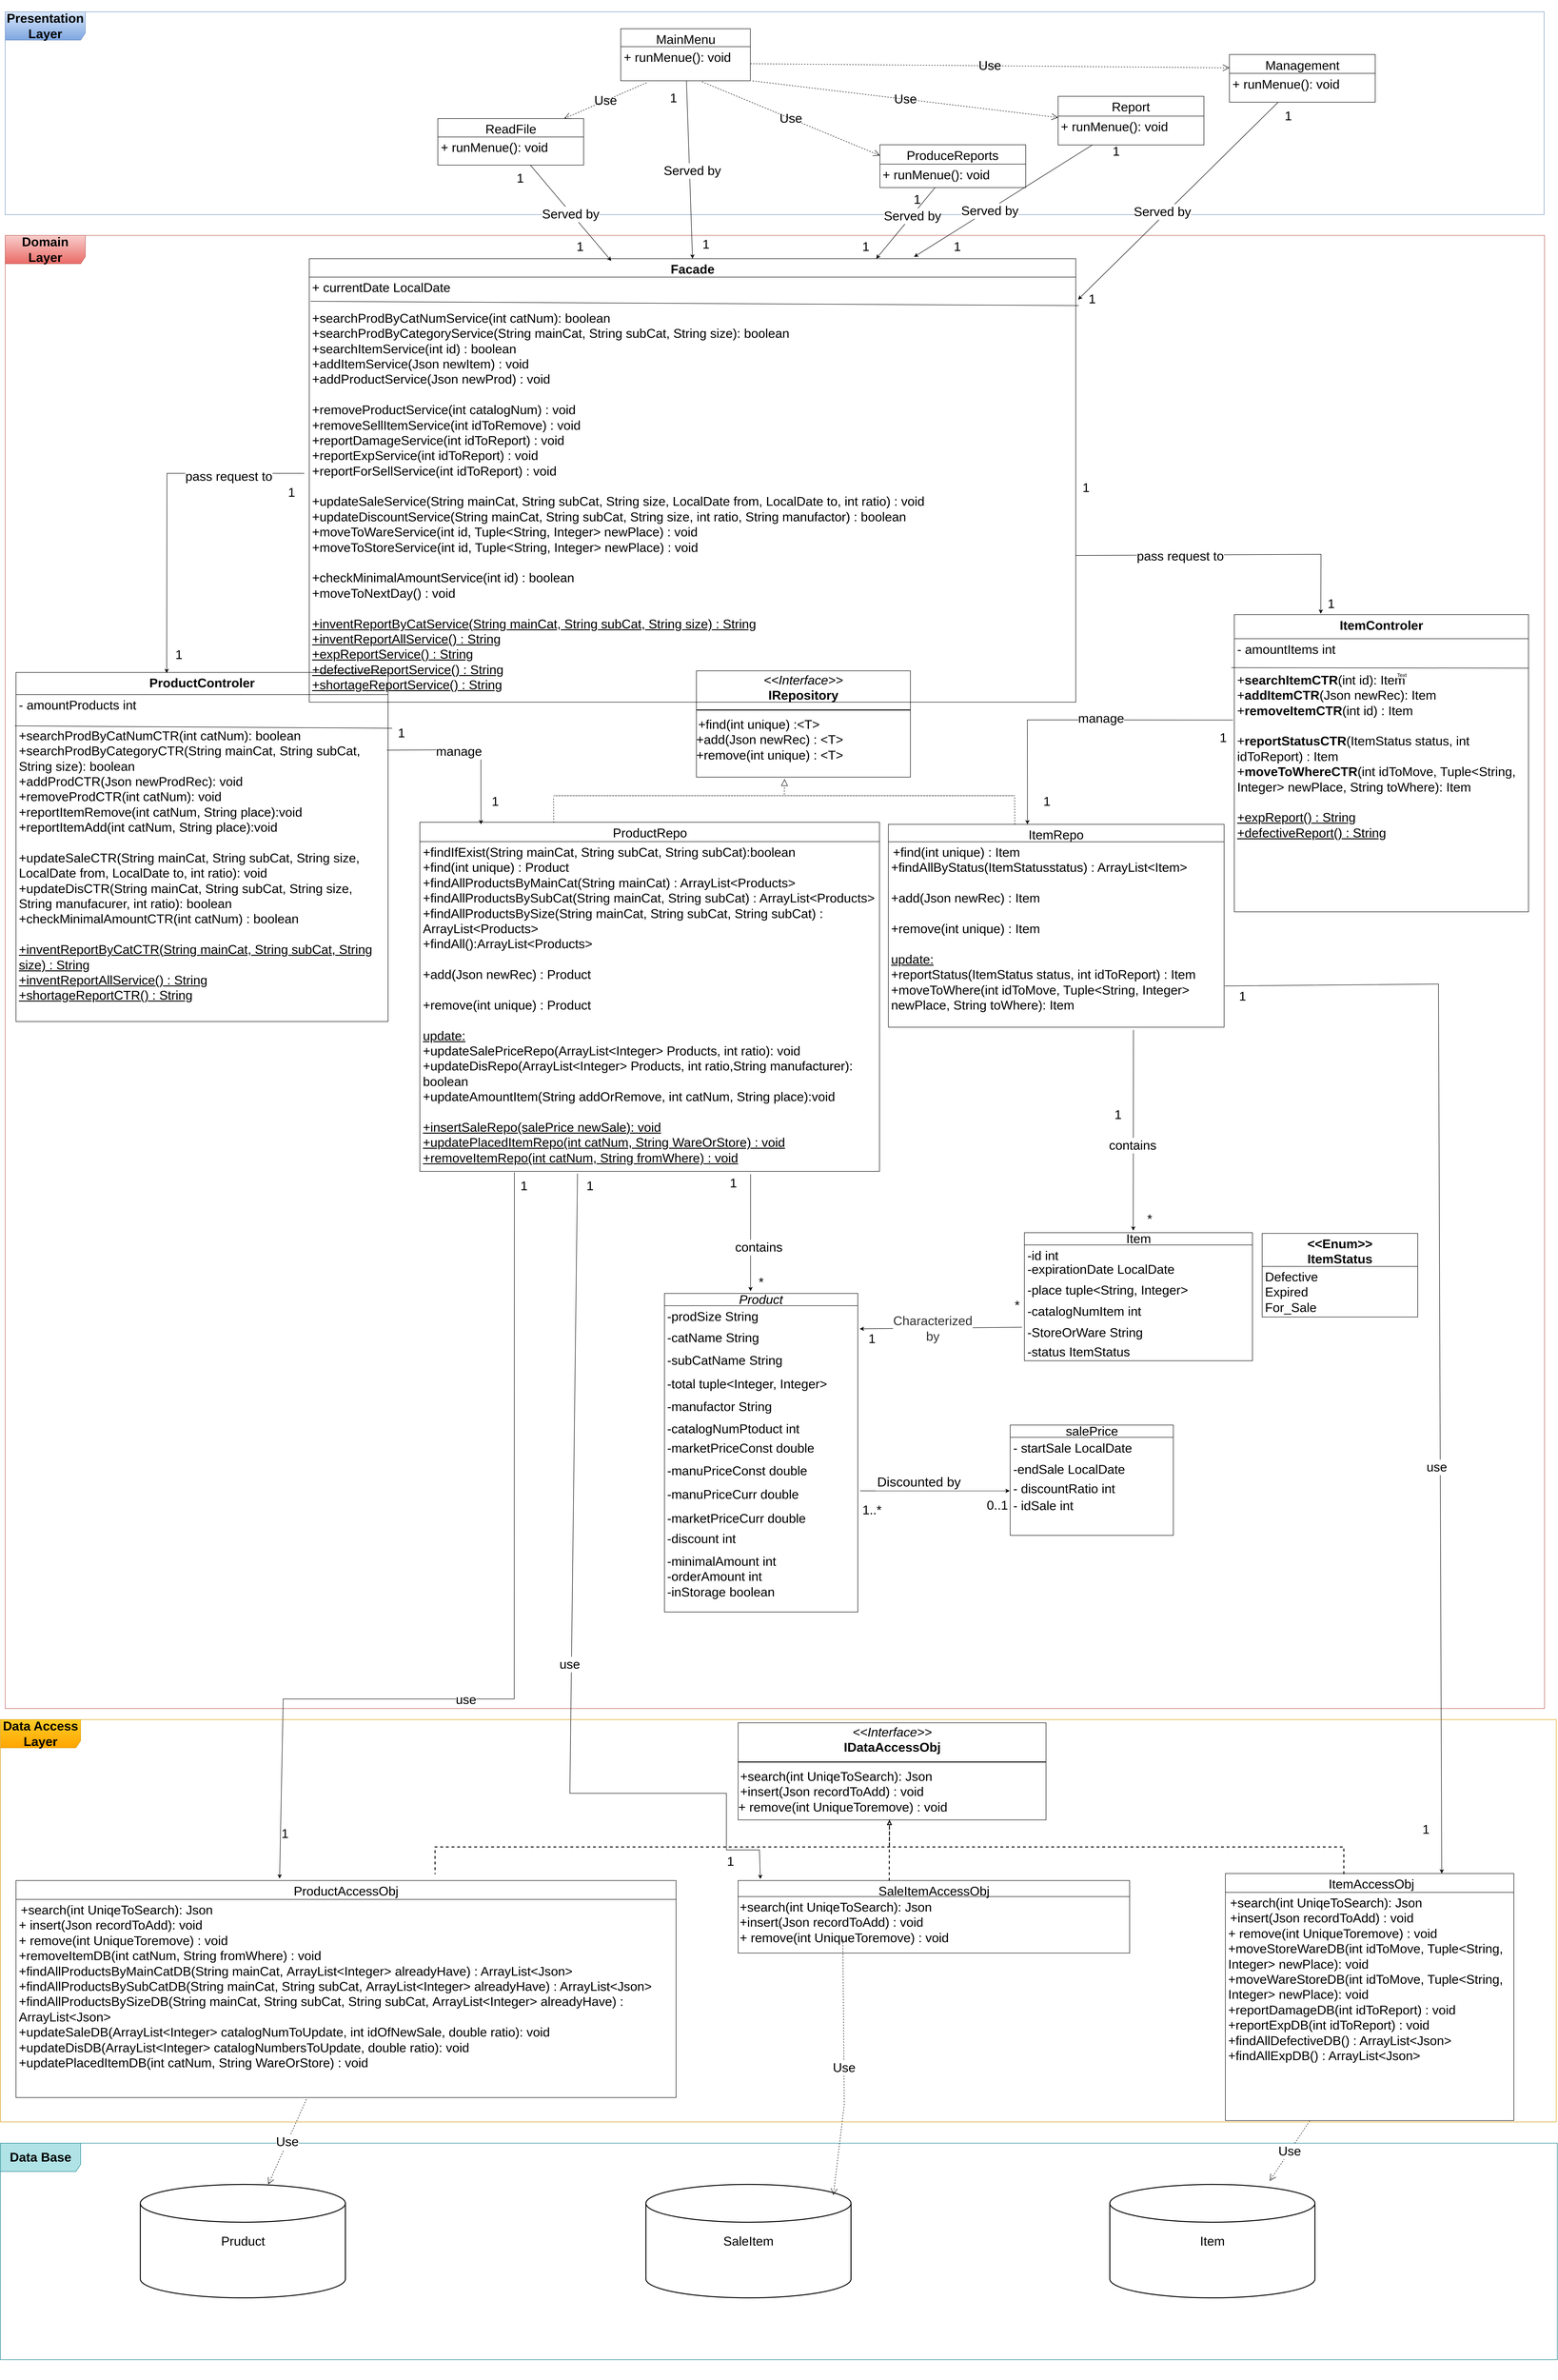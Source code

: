 <mxfile version="24.6.4" type="github">
  <diagram name="‫עמוד-1‬" id="xBLuU2wtgf497_SRaLfK">
    <mxGraphModel dx="3585" dy="551" grid="1" gridSize="10" guides="1" tooltips="1" connect="1" arrows="1" fold="1" page="1" pageScale="1" pageWidth="827" pageHeight="1169" math="0" shadow="0">
      <root>
        <mxCell id="0" />
        <mxCell id="1" parent="0" />
        <mxCell id="D1ZPYFwKTnbPNE8CXiPq-1" value="" style="group;fontSize=27;fontFamily=Helvetica;" parent="1" vertex="1" connectable="0">
          <mxGeometry x="90" y="2304" width="3265" height="3122.67" as="geometry" />
        </mxCell>
        <mxCell id="D1ZPYFwKTnbPNE8CXiPq-2" value="&lt;p style=&quot;margin: 4px 0px 0px; text-align: center; font-size: 27px;&quot;&gt;&lt;font style=&quot;font-size: 27px;&quot;&gt;&lt;i style=&quot;font-size: 27px;&quot;&gt;&amp;lt;&amp;lt;Interface&amp;gt;&amp;gt;&lt;/i&gt;&lt;br style=&quot;font-size: 27px;&quot;&gt;&lt;b style=&quot;font-size: 27px;&quot;&gt;IRepository&lt;/b&gt;&lt;/font&gt;&lt;/p&gt;&lt;hr style=&quot;border-style: solid; font-size: 27px;&quot;&gt;&lt;p style=&quot;margin: 0px 0px 0px 4px; font-size: 27px;&quot;&gt;&lt;/p&gt;&lt;h1 style=&quot;margin: 0px 0px 0px 4px; font-size: 27px;&quot;&gt;&lt;span style=&quot;font-weight: 400; font-size: 27px;&quot;&gt;+find(int unique) :&amp;lt;T&amp;gt;&lt;/span&gt;&lt;br style=&quot;font-size: 27px;&quot;&gt;&lt;/h1&gt;&lt;div style=&quot;font-size: 27px;&quot;&gt;&lt;font style=&quot;font-size: 27px;&quot;&gt;+add(&lt;/font&gt;&lt;span style=&quot;background-color: initial; font-size: 27px;&quot;&gt;Json newRec) :&amp;nbsp;&lt;/span&gt;&lt;span style=&quot;background-color: initial;&quot;&gt;&amp;lt;T&amp;gt;&lt;/span&gt;&lt;/div&gt;&lt;div style=&quot;font-size: 27px;&quot;&gt;&lt;span style=&quot;background-color: initial; font-size: 27px;&quot;&gt;+remove(int unique) :&amp;nbsp;&lt;/span&gt;&lt;span style=&quot;background-color: initial;&quot;&gt;&amp;lt;T&amp;gt;&lt;/span&gt;&lt;/div&gt;" style="verticalAlign=top;align=left;overflow=fill;html=1;whiteSpace=wrap;hachureGap=4;fontFamily=Helvetica;labelBackgroundColor=none;fontSize=27;" parent="D1ZPYFwKTnbPNE8CXiPq-1" vertex="1">
          <mxGeometry x="1466.13" y="923" width="453.87" height="225.35" as="geometry" />
        </mxCell>
        <mxCell id="D1ZPYFwKTnbPNE8CXiPq-3" value="" style="endArrow=block;dashed=1;endFill=0;endSize=12;html=1;rounded=0;hachureGap=4;fontFamily=Helvetica;labelBackgroundColor=none;fontColor=default;fontSize=27;" parent="D1ZPYFwKTnbPNE8CXiPq-1" edge="1">
          <mxGeometry width="160" relative="1" as="geometry">
            <mxPoint x="1668.156" y="1187.709" as="sourcePoint" />
            <mxPoint x="1653.105" y="1152.346" as="targetPoint" />
            <Array as="points">
              <mxPoint x="1163.421" y="1187.709" />
              <mxPoint x="1794.339" y="1187.709" />
              <mxPoint x="2141.344" y="1187.709" />
              <mxPoint x="1936.296" y="1187.709" />
              <mxPoint x="1652.383" y="1187.709" />
            </Array>
          </mxGeometry>
        </mxCell>
        <mxCell id="D1ZPYFwKTnbPNE8CXiPq-4" value="&lt;span style=&quot;font-size: 27px; font-weight: 400;&quot;&gt;ProductRepo&lt;/span&gt;" style="swimlane;fontStyle=1;align=center;verticalAlign=top;childLayout=stackLayout;horizontal=1;startSize=41;horizontalStack=0;resizeParent=1;resizeParentMax=0;resizeLast=0;collapsible=1;marginBottom=0;whiteSpace=wrap;html=1;hachureGap=4;fontFamily=Helvetica;labelBackgroundColor=none;fontSize=27;" parent="D1ZPYFwKTnbPNE8CXiPq-1" vertex="1">
          <mxGeometry x="879.51" y="1243.95" width="974.86" height="740" as="geometry" />
        </mxCell>
        <mxCell id="D1ZPYFwKTnbPNE8CXiPq-5" value="&lt;div style=&quot;font-size: 27px;&quot;&gt;&lt;div&gt;+findIfExist&lt;span style=&quot;background-color: initial;&quot;&gt;(&lt;/span&gt;&lt;span style=&quot;background-color: initial;&quot;&gt;String mainCat,&amp;nbsp;&lt;/span&gt;&lt;span style=&quot;background-color: initial;&quot;&gt;String subCat,&amp;nbsp;&lt;/span&gt;&lt;span style=&quot;background-color: initial;&quot;&gt;String subCat&lt;/span&gt;&lt;span style=&quot;background-color: initial;&quot;&gt;):boolean&lt;/span&gt;&lt;/div&gt;&lt;div&gt;&lt;span style=&quot;background-color: initial;&quot;&gt;+find(int unique) : Product&lt;/span&gt;&lt;/div&gt;&lt;div&gt;&lt;span style=&quot;background-color: initial;&quot;&gt;+&lt;/span&gt;&lt;span style=&quot;background-color: initial;&quot;&gt;findAllProductsByMainCat&lt;/span&gt;&lt;span style=&quot;background-color: initial;&quot;&gt;(String mainCat) : ArrayList&amp;lt;Products&amp;gt;&lt;/span&gt;&lt;br&gt;&lt;/div&gt;&lt;div&gt;&lt;div&gt;&lt;span style=&quot;background-color: initial;&quot;&gt;+findAllProductsBySubCat(&lt;/span&gt;&lt;span style=&quot;background-color: initial;&quot;&gt;String mainCat,&amp;nbsp;&lt;/span&gt;&lt;span style=&quot;background-color: initial;&quot;&gt;String subCat&lt;/span&gt;&lt;span style=&quot;background-color: initial;&quot;&gt;) : ArrayList&amp;lt;Products&amp;gt;&lt;/span&gt;&lt;/div&gt;&lt;div&gt;&lt;div&gt;&lt;span style=&quot;background-color: initial;&quot;&gt;+findAllProductsBySize(&lt;/span&gt;&lt;span style=&quot;background-color: initial;&quot;&gt;String mainCat,&amp;nbsp;&lt;/span&gt;&lt;span style=&quot;background-color: initial;&quot;&gt;String subCat,&amp;nbsp;&lt;/span&gt;&lt;span style=&quot;background-color: initial;&quot;&gt;String subCat&lt;/span&gt;&lt;span style=&quot;background-color: initial;&quot;&gt;) : ArrayList&amp;lt;Products&amp;gt;&lt;/span&gt;&lt;/div&gt;&lt;div&gt;+findAll&lt;span style=&quot;background-color: initial;&quot;&gt;(&lt;/span&gt;&lt;span style=&quot;background-color: initial;&quot;&gt;):&lt;/span&gt;&lt;span style=&quot;background-color: initial;&quot;&gt;ArrayList&amp;lt;Products&amp;gt;&lt;/span&gt;&lt;/div&gt;&lt;/div&gt;&lt;/div&gt;&lt;div&gt;&lt;br&gt;&lt;/div&gt;&lt;div&gt;&lt;font style=&quot;background-color: initial;&quot;&gt;+add(&lt;/font&gt;&lt;span style=&quot;background-color: initial;&quot;&gt;Json newRec) : Product&lt;/span&gt;&lt;/div&gt;&lt;div&gt;&lt;span style=&quot;background-color: initial;&quot;&gt;&lt;br&gt;&lt;/span&gt;&lt;/div&gt;&lt;div style=&quot;font-size: 27px;&quot;&gt;&lt;span style=&quot;background-color: initial;&quot;&gt;+&lt;/span&gt;&lt;span style=&quot;background-color: initial;&quot;&gt;remove&lt;/span&gt;&lt;span style=&quot;background-color: initial;&quot;&gt;(int unique) :&amp;nbsp;&lt;/span&gt;&lt;span style=&quot;background-color: initial;&quot;&gt;Product&lt;/span&gt;&lt;/div&gt;&lt;div style=&quot;font-size: 27px;&quot;&gt;&lt;span style=&quot;background-color: initial;&quot;&gt;&lt;br&gt;&lt;/span&gt;&lt;/div&gt;&lt;div style=&quot;font-size: 27px;&quot;&gt;&lt;span style=&quot;background-color: initial;&quot;&gt;&lt;u&gt;update:&lt;/u&gt;&lt;/span&gt;&lt;/div&gt;&lt;div style=&quot;font-size: 27px;&quot;&gt;&lt;div style=&quot;font-size: 27px;&quot;&gt;&lt;span style=&quot;background-color: initial; font-size: 27px;&quot;&gt;+updateSalePriceRepo(ArrayList&amp;lt;Integer&amp;gt;&amp;nbsp;&lt;/span&gt;Products&lt;span style=&quot;background-color: initial; font-size: 27px;&quot;&gt;, int ratio&lt;/span&gt;&lt;span style=&quot;background-color: initial;&quot;&gt;): void&lt;/span&gt;&lt;/div&gt;&lt;/div&gt;&lt;/div&gt;&lt;div style=&quot;font-size: 27px;&quot;&gt;&lt;font style=&quot;font-size: 27px;&quot;&gt;+updateDisRepo(&lt;/font&gt;&lt;span style=&quot;background-color: initial; font-size: 27px;&quot;&gt;ArrayList&amp;lt;Integer&amp;gt; Products, int ratio,String manufacturer): boolean&lt;/span&gt;&lt;/div&gt;&lt;div style=&quot;font-size: 27px;&quot;&gt;&lt;span style=&quot;background-color: initial; font-size: 27px;&quot;&gt;+updateAmountItem(String addOrRemove,&amp;nbsp;&lt;/span&gt;&lt;span style=&quot;background-color: initial;&quot;&gt;int catNum,&amp;nbsp;&lt;/span&gt;&lt;span style=&quot;background-color: initial;&quot;&gt;String place):void&lt;/span&gt;&lt;/div&gt;&lt;div style=&quot;font-size: 27px;&quot;&gt;&lt;span style=&quot;background-color: initial; font-size: 27px;&quot;&gt;&lt;br&gt;&lt;/span&gt;&lt;/div&gt;&lt;div style=&quot;font-size: 27px;&quot;&gt;&lt;div&gt;&lt;font style=&quot;background-color: initial;&quot;&gt;&lt;u&gt;&lt;span style=&quot;background-color: initial;&quot;&gt;+insertSaleRepo(salePrice newSale&lt;/span&gt;&lt;span style=&quot;background-color: initial;&quot;&gt;): void&lt;/span&gt;&lt;/u&gt;&lt;/font&gt;&lt;/div&gt;&lt;/div&gt;&lt;div style=&quot;font-size: 27px;&quot;&gt;&lt;div style=&quot;font-size: 27px;&quot;&gt;&lt;u&gt;+updatePlacedItemRepo(int catNum, String WareOrStore) : void&lt;br style=&quot;font-size: 27px;&quot;&gt;&lt;/u&gt;&lt;/div&gt;&lt;div style=&quot;font-size: 27px;&quot;&gt;&lt;div style=&quot;font-size: 27px;&quot;&gt;&lt;u&gt;+removeItemRepo(int catNum, String fromWhere) : void&lt;/u&gt;&lt;/div&gt;&lt;div style=&quot;font-size: 27px;&quot;&gt;&lt;br style=&quot;font-size: 27px;&quot;&gt;&lt;/div&gt;&lt;/div&gt;&lt;/div&gt;" style="text;strokeColor=none;fillColor=none;align=left;verticalAlign=top;spacingLeft=4;spacingRight=4;overflow=hidden;rotatable=0;points=[[0,0.5],[1,0.5]];portConstraint=eastwest;whiteSpace=wrap;html=1;fontFamily=Helvetica;labelBackgroundColor=none;fontSize=27;" parent="D1ZPYFwKTnbPNE8CXiPq-4" vertex="1">
          <mxGeometry y="41" width="974.86" height="699" as="geometry" />
        </mxCell>
        <mxCell id="D1ZPYFwKTnbPNE8CXiPq-6" value="" style="edgeStyle=none;orthogonalLoop=1;jettySize=auto;html=1;rounded=0;dashed=1;startArrow=none;startFill=0;endArrow=none;endFill=0;fontSize=27;fontFamily=Helvetica;" parent="D1ZPYFwKTnbPNE8CXiPq-1" edge="1">
          <mxGeometry width="80" relative="1" as="geometry">
            <mxPoint x="1163.546" y="1244.678" as="sourcePoint" />
            <mxPoint x="1163" y="1190" as="targetPoint" />
            <Array as="points" />
          </mxGeometry>
        </mxCell>
        <mxCell id="D1ZPYFwKTnbPNE8CXiPq-7" value="&lt;font style=&quot;font-size: 27px;&quot;&gt;&lt;span style=&quot;font-size: 27px; font-weight: 400;&quot;&gt;ItemRepo&lt;/span&gt;&lt;/font&gt;" style="swimlane;fontStyle=1;align=center;verticalAlign=top;childLayout=stackLayout;horizontal=1;startSize=37;horizontalStack=0;resizeParent=1;resizeParentMax=0;resizeLast=0;collapsible=1;marginBottom=0;whiteSpace=wrap;html=1;hachureGap=4;fontFamily=Helvetica;labelBackgroundColor=none;fontSize=27;" parent="D1ZPYFwKTnbPNE8CXiPq-1" vertex="1">
          <mxGeometry x="1873.205" y="1248.424" width="712.12" height="430" as="geometry" />
        </mxCell>
        <mxCell id="D1ZPYFwKTnbPNE8CXiPq-8" value="&lt;div style=&quot;font-size: 27px;&quot;&gt;&lt;h1 style=&quot;margin: 0px 0px 0px 4px; font-size: 27px;&quot;&gt;&lt;span style=&quot;font-weight: normal;&quot;&gt;&lt;span style=&quot;font-size: 27px;&quot;&gt;+&lt;/span&gt;&lt;span style=&quot;font-size: 27px;&quot;&gt;find&lt;/span&gt;&lt;span style=&quot;font-size: 27px;&quot;&gt;(int unique) : Item&lt;/span&gt;&lt;/span&gt;&lt;/h1&gt;&lt;div&gt;&lt;span style=&quot;background-color: initial;&quot;&gt;+&lt;/span&gt;&lt;span style=&quot;background-color: initial;&quot;&gt;findAllByStatus&lt;/span&gt;&lt;span style=&quot;background-color: initial;&quot;&gt;(&lt;/span&gt;&lt;span style=&quot;background-color: initial;&quot;&gt;ItemStatus&lt;/span&gt;&lt;span style=&quot;background-color: initial;&quot;&gt;status) : ArrayList&amp;lt;Item&amp;gt;&lt;/span&gt;&lt;span style=&quot;font-size: 27px;&quot;&gt;&lt;br&gt;&lt;/span&gt;&lt;/div&gt;&lt;div&gt;&lt;span style=&quot;background-color: initial;&quot;&gt;&lt;br&gt;&lt;/span&gt;&lt;/div&gt;&lt;div style=&quot;font-size: 27px;&quot;&gt;&lt;font style=&quot;background-color: initial; font-size: 27px;&quot;&gt;+add(&lt;/font&gt;&lt;span style=&quot;background-color: initial; font-size: 27px;&quot;&gt;Json newRec) :&amp;nbsp;&lt;/span&gt;&lt;span style=&quot;background-color: initial;&quot;&gt;Item&lt;/span&gt;&lt;/div&gt;&lt;div style=&quot;font-size: 27px;&quot;&gt;&lt;span style=&quot;background-color: initial;&quot;&gt;&lt;br&gt;&lt;/span&gt;&lt;/div&gt;&lt;div style=&quot;font-size: 27px;&quot;&gt;+remove(int unique) :&amp;nbsp;&lt;span style=&quot;background-color: initial;&quot;&gt;Item&lt;/span&gt;&lt;/div&gt;&lt;div style=&quot;font-size: 27px;&quot;&gt;&lt;div&gt;&lt;br&gt;&lt;/div&gt;&lt;/div&gt;&lt;div style=&quot;font-size: 27px;&quot;&gt;&lt;div&gt;&lt;span style=&quot;background-color: initial;&quot;&gt;&lt;u&gt;update:&lt;/u&gt;&lt;/span&gt;&lt;/div&gt;&lt;div&gt;&lt;span style=&quot;background-color: initial;&quot;&gt;+reportStatus(ItemStatus&amp;nbsp;&lt;/span&gt;&lt;span style=&quot;background-color: initial;&quot;&gt;status, int idToReport&lt;/span&gt;&lt;span style=&quot;background-color: initial;&quot;&gt;) :&amp;nbsp;&lt;/span&gt;&lt;span style=&quot;background-color: initial;&quot;&gt;Item&lt;/span&gt;&lt;/div&gt;&lt;div&gt;&lt;/div&gt;&lt;/div&gt;&lt;div style=&quot;font-size: 27px;&quot;&gt;&lt;span style=&quot;background-color: initial;&quot;&gt;+&lt;/span&gt;&lt;span style=&quot;background-color: initial;&quot;&gt;moveToWhere&lt;/span&gt;&lt;span style=&quot;background-color: initial;&quot;&gt;(int idToMove, Tuple&amp;lt;String, Integer&amp;gt; newPlace,&amp;nbsp;&lt;/span&gt;&lt;span style=&quot;background-color: initial;&quot;&gt;String toWhere&lt;/span&gt;&lt;span style=&quot;background-color: initial;&quot;&gt;):&amp;nbsp;&lt;/span&gt;&lt;span style=&quot;background-color: initial;&quot;&gt;Item&lt;/span&gt;&lt;/div&gt;&lt;/div&gt;" style="text;strokeColor=none;fillColor=none;align=left;verticalAlign=top;spacingLeft=4;spacingRight=4;overflow=hidden;rotatable=0;points=[[0,0.5],[1,0.5]];portConstraint=eastwest;whiteSpace=wrap;html=1;fontFamily=Helvetica;labelBackgroundColor=none;fontSize=27;" parent="D1ZPYFwKTnbPNE8CXiPq-7" vertex="1">
          <mxGeometry y="37" width="712.12" height="393" as="geometry" />
        </mxCell>
        <mxCell id="D1ZPYFwKTnbPNE8CXiPq-11" value="ProductControler" style="swimlane;fontStyle=1;align=center;verticalAlign=top;childLayout=stackLayout;horizontal=1;startSize=47;horizontalStack=0;resizeParent=1;resizeParentMax=0;resizeLast=0;collapsible=1;marginBottom=0;whiteSpace=wrap;html=1;fontSize=27;fontFamily=Helvetica;" parent="D1ZPYFwKTnbPNE8CXiPq-1" vertex="1">
          <mxGeometry x="22.917" y="926.328" width="789.17" height="740" as="geometry" />
        </mxCell>
        <mxCell id="D1ZPYFwKTnbPNE8CXiPq-150" value="" style="endArrow=none;html=1;rounded=0;entryX=1.011;entryY=0.103;entryDx=0;entryDy=0;entryPerimeter=0;" parent="D1ZPYFwKTnbPNE8CXiPq-11" target="D1ZPYFwKTnbPNE8CXiPq-12" edge="1">
          <mxGeometry width="50" height="50" relative="1" as="geometry">
            <mxPoint x="-2.357" y="113.342" as="sourcePoint" />
            <mxPoint x="791.519" y="120.642" as="targetPoint" />
          </mxGeometry>
        </mxCell>
        <mxCell id="D1ZPYFwKTnbPNE8CXiPq-12" value="&lt;div style=&quot;font-size: 27px;&quot;&gt;&lt;font style=&quot;font-size: 27px;&quot;&gt;&lt;span style=&quot;background-color: initial;&quot;&gt;- amountProducts int&lt;/span&gt;&lt;/font&gt;&lt;/div&gt;&lt;div style=&quot;font-size: 27px;&quot;&gt;&lt;br&gt;&lt;/div&gt;&lt;div style=&quot;font-size: 27px;&quot;&gt;&lt;font style=&quot;font-size: 27px;&quot;&gt;+searchProdByCatNumCTR(int catNum): boolean&lt;/font&gt;&lt;/div&gt;&lt;div style=&quot;font-size: 27px;&quot;&gt;&lt;font style=&quot;font-size: 27px;&quot;&gt;&lt;div&gt;+searchProdByCategoryCTR(&lt;span style=&quot;background-color: initial;&quot;&gt;String mainCat, String subCat, String size&lt;/span&gt;&lt;span style=&quot;background-color: initial;&quot;&gt;): boolean&lt;/span&gt;&lt;/div&gt;&lt;div&gt;&lt;div&gt;&lt;span style=&quot;background-color: initial;&quot;&gt;+addProdCTR(Json&amp;nbsp;&lt;/span&gt;&lt;span style=&quot;background-color: initial;&quot;&gt;newProdRec&lt;/span&gt;&lt;span style=&quot;background-color: initial;&quot;&gt;): void&lt;/span&gt;&lt;br&gt;&lt;/div&gt;&lt;/div&gt;&lt;/font&gt;&lt;/div&gt;&lt;div style=&quot;font-size: 27px;&quot;&gt;&lt;span style=&quot;background-color: initial; font-size: 27px;&quot;&gt;+removeProdCTR(int catNum): void&lt;/span&gt;&lt;br style=&quot;font-size: 27px;&quot;&gt;&lt;/div&gt;&lt;div style=&quot;font-size: 27px;&quot;&gt;&lt;span style=&quot;background-color: initial; font-size: 27px;&quot;&gt;+reportItemRemove(int catNum,&amp;nbsp;&lt;/span&gt;&lt;span style=&quot;background-color: initial;&quot;&gt;String place&lt;/span&gt;&lt;span style=&quot;background-color: initial;&quot;&gt;):void&lt;/span&gt;&lt;/div&gt;&lt;div style=&quot;font-size: 27px;&quot;&gt;&lt;div&gt;&lt;span style=&quot;background-color: initial;&quot;&gt;+reportItemAdd(int catNum, String place):void&lt;/span&gt;&lt;/div&gt;&lt;div&gt;&lt;span style=&quot;background-color: initial;&quot;&gt;&lt;br&gt;&lt;/span&gt;&lt;/div&gt;&lt;/div&gt;&lt;div style=&quot;font-size: 27px;&quot;&gt;&lt;span style=&quot;background-color: initial;&quot;&gt;+updateSaleCTR(String mainCat, String subCat, String size, LocalDate from, LocalDate to, int ratio): void&lt;/span&gt;&lt;br&gt;&lt;/div&gt;&lt;div style=&quot;font-size: 27px;&quot;&gt;&lt;font style=&quot;background-color: initial; font-size: 27px;&quot;&gt;&lt;span style=&quot;background-color: initial; font-size: 27px;&quot;&gt;+updateDisCTR(&lt;/span&gt;&lt;/font&gt;&lt;span style=&quot;background-color: initial; font-size: 27px;&quot;&gt;String mainCat, String subCat, String size, String manufacurer, int ratio):&amp;nbsp;&lt;/span&gt;&lt;span style=&quot;background-color: initial;&quot;&gt;boolean&lt;/span&gt;&lt;/div&gt;&lt;div style=&quot;font-size: 27px;&quot;&gt;&lt;div&gt;&lt;span style=&quot;background-color: initial;&quot;&gt;+checkMinimalAmount&lt;/span&gt;&lt;span style=&quot;background-color: initial;&quot;&gt;CTR&lt;/span&gt;&lt;span style=&quot;background-color: initial;&quot;&gt;(int catNum) : boolean&lt;/span&gt;&lt;span style=&quot;background-color: initial;&quot;&gt;&lt;br&gt;&lt;/span&gt;&lt;/div&gt;&lt;div&gt;&lt;span style=&quot;background-color: initial;&quot;&gt;&lt;br&gt;&lt;/span&gt;&lt;/div&gt;&lt;/div&gt;&lt;div style=&quot;font-size: 27px;&quot;&gt;&lt;u&gt;&lt;span style=&quot;background-color: initial;&quot;&gt;+inventReportByCatCTR(&lt;/span&gt;&lt;span style=&quot;background-color: initial;&quot;&gt;String mainCat, String subCat, String size) : String&lt;/span&gt;&lt;br&gt;&lt;/u&gt;&lt;/div&gt;&lt;div style=&quot;font-size: 27px;&quot;&gt;&lt;div&gt;&lt;u&gt;&lt;span style=&quot;background-color: initial;&quot;&gt;+inventReportAllService(&lt;/span&gt;&lt;span style=&quot;background-color: initial;&quot;&gt;) : String&lt;/span&gt;&lt;/u&gt;&lt;/div&gt;&lt;/div&gt;&lt;div style=&quot;font-size: 27px;&quot;&gt;&lt;div&gt;&lt;u&gt;&lt;span style=&quot;background-color: initial;&quot;&gt;+shortageReportCTR(&lt;/span&gt;&lt;span style=&quot;background-color: initial;&quot;&gt;) : String&lt;/span&gt;&lt;/u&gt;&lt;/div&gt;&lt;/div&gt;&lt;div style=&quot;font-size: 27px;&quot;&gt;&lt;br&gt;&lt;/div&gt;" style="text;strokeColor=none;fillColor=none;align=left;verticalAlign=top;spacingLeft=4;spacingRight=4;overflow=hidden;rotatable=0;points=[[0,0.5],[1,0.5]];portConstraint=eastwest;whiteSpace=wrap;html=1;fontSize=27;fontFamily=Helvetica;" parent="D1ZPYFwKTnbPNE8CXiPq-11" vertex="1">
          <mxGeometry y="47" width="789.17" height="693" as="geometry" />
        </mxCell>
        <mxCell id="D1ZPYFwKTnbPNE8CXiPq-13" value="ItemControler" style="swimlane;fontStyle=1;align=center;verticalAlign=top;childLayout=stackLayout;horizontal=1;startSize=51;horizontalStack=0;resizeParent=1;resizeParentMax=0;resizeLast=0;collapsible=1;marginBottom=0;whiteSpace=wrap;html=1;fontSize=27;fontFamily=Helvetica;" parent="D1ZPYFwKTnbPNE8CXiPq-1" vertex="1">
          <mxGeometry x="2606.961" y="803.886" width="623.98" height="630" as="geometry" />
        </mxCell>
        <mxCell id="D1ZPYFwKTnbPNE8CXiPq-14" value="&lt;div style=&quot;font-size: 27px;&quot;&gt;&lt;div&gt;&lt;span style=&quot;background-color: initial;&quot;&gt;- amountItems int&lt;/span&gt;&lt;/div&gt;&lt;div&gt;&lt;span style=&quot;background-color: initial;&quot;&gt;&lt;br&gt;&lt;/span&gt;&lt;/div&gt;&lt;/div&gt;&lt;div style=&quot;font-size: 27px;&quot;&gt;+&lt;b&gt;searchItemCTR&lt;/b&gt;(int id): Item&lt;/div&gt;+&lt;b&gt;addItemCTR&lt;/b&gt;(Json newRec): Item&lt;div&gt;&lt;div&gt;&lt;span style=&quot;background-color: initial;&quot;&gt;+&lt;b&gt;remove&lt;/b&gt;&lt;/span&gt;&lt;b style=&quot;background-color: initial;&quot;&gt;ItemCTR&lt;/b&gt;&lt;span style=&quot;background-color: initial;&quot;&gt;(int id) :&amp;nbsp;&lt;/span&gt;&lt;span style=&quot;background-color: initial;&quot;&gt;Item&lt;/span&gt;&lt;br&gt;&lt;/div&gt;&lt;div&gt;&lt;span style=&quot;background-color: initial;&quot;&gt;&lt;br&gt;&lt;/span&gt;&lt;/div&gt;&lt;div&gt;&lt;span style=&quot;background-color: initial;&quot;&gt;+&lt;/span&gt;&lt;b style=&quot;background-color: initial;&quot;&gt;reportStatusCTR&lt;/b&gt;&lt;span style=&quot;background-color: initial;&quot;&gt;(ItemStatus status, int idToReport) :&amp;nbsp;&lt;/span&gt;&lt;span style=&quot;background-color: initial;&quot;&gt;Item&lt;/span&gt;&lt;span style=&quot;background-color: initial;&quot;&gt;&lt;br&gt;&lt;/span&gt;&lt;/div&gt;&lt;div&gt;&lt;div&gt;&lt;/div&gt;&lt;/div&gt;&lt;div&gt;&lt;div style=&quot;&quot;&gt;&lt;div style=&quot;font-size: 27px;&quot;&gt;+&lt;b&gt;moveToWhereCTR&lt;/b&gt;(int idToMove, Tuple&amp;lt;String, Integer&amp;gt; newPlace, String toWhere):&amp;nbsp;&lt;span style=&quot;background-color: initial;&quot;&gt;Item&lt;/span&gt;&lt;/div&gt;&lt;div style=&quot;&quot;&gt;&lt;div style=&quot;&quot;&gt;&lt;div style=&quot;&quot;&gt;&lt;div style=&quot;&quot;&gt;&lt;div style=&quot;&quot;&gt;&lt;br&gt;&lt;/div&gt;&lt;/div&gt;&lt;/div&gt;&lt;/div&gt;&lt;/div&gt;&lt;div style=&quot;font-size: 27px;&quot;&gt;&lt;span style=&quot;font-size: 27px; background-color: initial;&quot;&gt;&lt;u&gt;+expReport() : String&lt;/u&gt;&lt;/span&gt;&lt;/div&gt;&lt;div style=&quot;font-size: 27px;&quot;&gt;&lt;span style=&quot;font-size: 27px;&quot;&gt;&lt;u&gt;+defectiveReport() : String&lt;/u&gt;&lt;/span&gt;&lt;span style=&quot;font-size: 27px; background-color: initial;&quot;&gt;&lt;br style=&quot;font-size: 27px;&quot;&gt;&lt;/span&gt;&lt;/div&gt;&lt;/div&gt;&lt;/div&gt;&lt;/div&gt;" style="text;strokeColor=none;fillColor=none;align=left;verticalAlign=top;spacingLeft=4;spacingRight=4;overflow=hidden;rotatable=0;points=[[0,0.5],[1,0.5]];portConstraint=eastwest;whiteSpace=wrap;html=1;fontSize=27;fontFamily=Helvetica;" parent="D1ZPYFwKTnbPNE8CXiPq-13" vertex="1">
          <mxGeometry y="51" width="623.98" height="579" as="geometry" />
        </mxCell>
        <mxCell id="oZDlmrEbyIYuBG-vmQe6-4" value="" style="endArrow=none;html=1;rounded=0;entryX=1.001;entryY=0.108;entryDx=0;entryDy=0;entryPerimeter=0;exitX=-0.01;exitY=0.106;exitDx=0;exitDy=0;exitPerimeter=0;" edge="1" parent="D1ZPYFwKTnbPNE8CXiPq-13" source="D1ZPYFwKTnbPNE8CXiPq-14" target="D1ZPYFwKTnbPNE8CXiPq-14">
          <mxGeometry width="50" height="50" relative="1" as="geometry">
            <mxPoint x="-1747.961" y="395.784" as="sourcePoint" />
            <mxPoint x="-1697.961" y="345.784" as="targetPoint" />
          </mxGeometry>
        </mxCell>
        <mxCell id="oZDlmrEbyIYuBG-vmQe6-6" value="Text" style="edgeLabel;html=1;align=center;verticalAlign=middle;resizable=0;points=[];" vertex="1" connectable="0" parent="oZDlmrEbyIYuBG-vmQe6-4">
          <mxGeometry x="0.15" y="-15" relative="1" as="geometry">
            <mxPoint x="-1" as="offset" />
          </mxGeometry>
        </mxCell>
        <mxCell id="D1ZPYFwKTnbPNE8CXiPq-15" style="edgeStyle=none;rounded=0;orthogonalLoop=1;jettySize=auto;html=1;fontSize=27;fontFamily=Helvetica;" parent="D1ZPYFwKTnbPNE8CXiPq-1" edge="1">
          <mxGeometry relative="1" as="geometry">
            <mxPoint x="2604.059" y="1027.281" as="sourcePoint" />
            <mxPoint x="2168.158" y="1248.425" as="targetPoint" />
            <Array as="points">
              <mxPoint x="2168.002" y="1026.94" />
            </Array>
          </mxGeometry>
        </mxCell>
        <mxCell id="D1ZPYFwKTnbPNE8CXiPq-16" value="&lt;font style=&quot;font-size: 27px;&quot;&gt;manage&lt;/font&gt;" style="edgeLabel;html=1;align=center;verticalAlign=middle;resizable=0;points=[];fontSize=27;fontFamily=Helvetica;" parent="D1ZPYFwKTnbPNE8CXiPq-15" vertex="1" connectable="0">
          <mxGeometry x="-0.148" y="-3" relative="1" as="geometry">
            <mxPoint as="offset" />
          </mxGeometry>
        </mxCell>
        <mxCell id="D1ZPYFwKTnbPNE8CXiPq-17" value="&lt;h2 style=&quot;font-size: 27px;&quot;&gt;Domain Layer&lt;/h2&gt;" style="shape=umlFrame;whiteSpace=wrap;html=1;pointerEvents=0;width=170;height=60;fontFamily=Helvetica;labelBackgroundColor=none;fillColor=#f8cecc;strokeColor=#b85450;fontSize=27;gradientColor=#ea6b66;" parent="D1ZPYFwKTnbPNE8CXiPq-1" vertex="1">
          <mxGeometry width="3265" height="3122.67" as="geometry" />
        </mxCell>
        <mxCell id="D1ZPYFwKTnbPNE8CXiPq-18" value="" style="edgeStyle=none;orthogonalLoop=1;jettySize=auto;html=1;rounded=0;dashed=1;startArrow=none;startFill=0;endArrow=none;endFill=0;fontSize=27;fontFamily=Helvetica;" parent="D1ZPYFwKTnbPNE8CXiPq-1" edge="1">
          <mxGeometry width="80" relative="1" as="geometry">
            <mxPoint x="2141.344" y="1248.425" as="sourcePoint" />
            <mxPoint x="2141" y="1190" as="targetPoint" />
            <Array as="points" />
          </mxGeometry>
        </mxCell>
        <mxCell id="D1ZPYFwKTnbPNE8CXiPq-19" value="salePrice" style="swimlane;fontStyle=0;childLayout=stackLayout;horizontal=1;startSize=26;fillColor=none;horizontalStack=0;resizeParent=1;resizeParentMax=0;resizeLast=0;collapsible=1;marginBottom=0;whiteSpace=wrap;html=1;fontSize=27;fontFamily=Helvetica;" parent="D1ZPYFwKTnbPNE8CXiPq-1" vertex="1">
          <mxGeometry x="2131.612" y="2521.745" width="346.06" height="233.847" as="geometry" />
        </mxCell>
        <mxCell id="D1ZPYFwKTnbPNE8CXiPq-20" value="- startSale LocalDate" style="text;strokeColor=none;fillColor=none;align=left;verticalAlign=top;spacingLeft=4;spacingRight=4;overflow=hidden;rotatable=0;points=[[0,0.5],[1,0.5]];portConstraint=eastwest;whiteSpace=wrap;html=1;fontSize=27;fontFamily=Helvetica;" parent="D1ZPYFwKTnbPNE8CXiPq-19" vertex="1">
          <mxGeometry y="26" width="346.06" height="45" as="geometry" />
        </mxCell>
        <mxCell id="D1ZPYFwKTnbPNE8CXiPq-21" value="-endSale LocalDate" style="text;strokeColor=none;fillColor=none;align=left;verticalAlign=top;spacingLeft=4;spacingRight=4;overflow=hidden;rotatable=0;points=[[0,0.5],[1,0.5]];portConstraint=eastwest;whiteSpace=wrap;html=1;fontSize=27;fontFamily=Helvetica;" parent="D1ZPYFwKTnbPNE8CXiPq-19" vertex="1">
          <mxGeometry y="71" width="346.06" height="41" as="geometry" />
        </mxCell>
        <mxCell id="D1ZPYFwKTnbPNE8CXiPq-22" value="- discountRatio int" style="text;strokeColor=none;fillColor=none;align=left;verticalAlign=top;spacingLeft=4;spacingRight=4;overflow=hidden;rotatable=0;points=[[0,0.5],[1,0.5]];portConstraint=eastwest;whiteSpace=wrap;html=1;fontSize=27;fontFamily=Helvetica;" parent="D1ZPYFwKTnbPNE8CXiPq-19" vertex="1">
          <mxGeometry y="112" width="346.06" height="36" as="geometry" />
        </mxCell>
        <mxCell id="D1ZPYFwKTnbPNE8CXiPq-23" value="- idSale int" style="text;strokeColor=none;fillColor=none;align=left;verticalAlign=top;spacingLeft=4;spacingRight=4;overflow=hidden;rotatable=0;points=[[0,0.5],[1,0.5]];portConstraint=eastwest;whiteSpace=wrap;html=1;fontSize=27;fontFamily=Helvetica;" parent="D1ZPYFwKTnbPNE8CXiPq-19" vertex="1">
          <mxGeometry y="148" width="346.06" height="85.847" as="geometry" />
        </mxCell>
        <mxCell id="D1ZPYFwKTnbPNE8CXiPq-27" value="Facade" style="swimlane;fontStyle=1;align=center;verticalAlign=top;childLayout=stackLayout;horizontal=1;startSize=39;horizontalStack=0;resizeParent=1;resizeParentMax=0;resizeLast=0;collapsible=1;marginBottom=0;whiteSpace=wrap;html=1;fontSize=27;fontFamily=Helvetica;" parent="D1ZPYFwKTnbPNE8CXiPq-1" vertex="1">
          <mxGeometry x="644.94" y="49.38" width="1625.78" height="940" as="geometry" />
        </mxCell>
        <mxCell id="oZDlmrEbyIYuBG-vmQe6-3" value="" style="endArrow=none;html=1;rounded=0;entryX=1.004;entryY=0.067;entryDx=0;entryDy=0;entryPerimeter=0;" edge="1" parent="D1ZPYFwKTnbPNE8CXiPq-27" target="D1ZPYFwKTnbPNE8CXiPq-28">
          <mxGeometry width="50" height="50" relative="1" as="geometry">
            <mxPoint x="2.66" y="90.29" as="sourcePoint" />
            <mxPoint x="796.577" y="97.948" as="targetPoint" />
          </mxGeometry>
        </mxCell>
        <mxCell id="D1ZPYFwKTnbPNE8CXiPq-28" value="&lt;div style=&quot;font-size: 27px;&quot;&gt;+ currentDate LocalDate&lt;span style=&quot;background-color: initial;&quot;&gt;&lt;br&gt;&lt;/span&gt;&lt;/div&gt;&lt;div&gt;&lt;br&gt;&lt;/div&gt;&lt;div style=&quot;font-size: 27px;&quot;&gt;&lt;span style=&quot;background-color: initial;&quot;&gt;+searchProdByCatNum&lt;/span&gt;&lt;span style=&quot;background-color: initial;&quot;&gt;Service&lt;/span&gt;&lt;span style=&quot;background-color: initial;&quot;&gt;(int catNum): boolean&lt;/span&gt;&lt;br&gt;&lt;/div&gt;&lt;div style=&quot;font-size: 27px;&quot;&gt;&lt;div&gt;+searchProdByCategoryService(String mainCat, String subCat, String size): boolean&lt;/div&gt;&lt;div&gt;&lt;span style=&quot;background-color: initial;&quot;&gt;+searchItemService&lt;/span&gt;&lt;span style=&quot;background-color: initial;&quot;&gt;(int id) : boolean&lt;/span&gt;&lt;/div&gt;&lt;/div&gt;&lt;div style=&quot;font-size: 27px;&quot;&gt;&lt;span style=&quot;background-color: initial; font-size: 27px;&quot;&gt;+addItem&lt;/span&gt;Service&lt;span style=&quot;background-color: initial; font-size: 27px;&quot;&gt;(Json newItem) : void&lt;/span&gt;&lt;/div&gt;&lt;div style=&quot;font-size: 27px;&quot;&gt;+addProductService&lt;span style=&quot;background-color: initial; font-size: 27px;&quot;&gt;(Json newProd) : void&lt;/span&gt;&lt;/div&gt;&lt;div style=&quot;font-size: 27px;&quot;&gt;&lt;span style=&quot;background-color: initial; font-size: 27px;&quot;&gt;&lt;br&gt;&lt;/span&gt;&lt;/div&gt;&lt;div style=&quot;font-size: 27px;&quot;&gt;&lt;div style=&quot;font-size: 27px;&quot;&gt;+removeProductService&lt;span style=&quot;background-color: initial; font-size: 27px;&quot;&gt;(int catalogNum) : void&lt;/span&gt;&lt;/div&gt;&lt;div style=&quot;font-size: 27px;&quot;&gt;&lt;div&gt;&lt;span style=&quot;background-color: initial;&quot;&gt;+removeSellItemService(int idToRemove) : void&lt;/span&gt;&lt;/div&gt;&lt;div&gt;&lt;span style=&quot;background-color: initial;&quot;&gt;+reportDamageService(int idToReport) : void&lt;/span&gt;&lt;/div&gt;&lt;div&gt;&lt;span style=&quot;background-color: initial;&quot;&gt;+reportExpService(int idToReport) : void&lt;/span&gt;&lt;/div&gt;&lt;div&gt;&lt;div&gt;&lt;span style=&quot;background-color: initial;&quot;&gt;+reportForSellService(int idToReport) : void&lt;/span&gt;&lt;/div&gt;&lt;/div&gt;&lt;div&gt;&lt;span style=&quot;background-color: initial;&quot;&gt;&lt;br&gt;&lt;/span&gt;&lt;/div&gt;&lt;/div&gt;&lt;div style=&quot;font-size: 27px;&quot;&gt;&lt;span style=&quot;background-color: initial; font-size: 27px;&quot;&gt;+updateSaleService(&lt;/span&gt;&lt;span style=&quot;background-color: initial; font-size: 27px;&quot;&gt;String mainCat, String subCat, String size, LocalDate from, LocalDate to, int ratio) : void&lt;/span&gt;&lt;br style=&quot;font-size: 27px;&quot;&gt;&lt;/div&gt;&lt;div style=&quot;font-size: 27px;&quot;&gt;&lt;span style=&quot;background-color: initial; font-size: 27px;&quot;&gt;+updateDiscountService(&lt;/span&gt;&lt;span style=&quot;background-color: initial; font-size: 27px;&quot;&gt;String mainCat, String subCat, String size,&amp;nbsp;&lt;/span&gt;&lt;span style=&quot;background-color: initial; font-size: 27px;&quot;&gt;int ratio, String manufactor) : boolean&lt;/span&gt;&lt;/div&gt;&lt;div style=&quot;font-size: 27px;&quot;&gt;&lt;div style=&quot;font-size: 27px;&quot;&gt;&lt;span style=&quot;background-color: initial; font-size: 27px;&quot;&gt;+moveToWareService(int id, Tuple&amp;lt;String, Integer&amp;gt; newPlace) : void&lt;/span&gt;&lt;/div&gt;&lt;/div&gt;&lt;div style=&quot;font-size: 27px;&quot;&gt;&lt;div style=&quot;font-size: 27px;&quot;&gt;&lt;span style=&quot;background-color: initial; font-size: 27px;&quot;&gt;+moveToStoreService(int id, Tuple&amp;lt;String, Integer&amp;gt; newPlace) : void&lt;/span&gt;&lt;/div&gt;&lt;/div&gt;&lt;div style=&quot;font-size: 27px;&quot;&gt;&lt;span style=&quot;background-color: initial; font-size: 27px;&quot;&gt;&lt;br&gt;&lt;/span&gt;&lt;/div&gt;&lt;div style=&quot;font-size: 27px;&quot;&gt;&lt;span style=&quot;background-color: initial; font-size: 27px;&quot;&gt;+checkMinimalAmountService(int id) : boolean&lt;/span&gt;&lt;/div&gt;&lt;div style=&quot;font-size: 27px;&quot;&gt;&lt;div style=&quot;font-size: 27px;&quot;&gt;&lt;div&gt;+moveToNextDay() : void&lt;/div&gt;&lt;div&gt;&lt;br&gt;&lt;/div&gt;&lt;/div&gt;&lt;/div&gt;&lt;div style=&quot;font-size: 27px;&quot;&gt;&lt;u&gt;&lt;span style=&quot;background-color: initial; font-size: 27px;&quot;&gt;+inventReportByCatService(&lt;/span&gt;&lt;span style=&quot;background-color: initial; font-size: 27px;&quot;&gt;String mainCat, String subCat, String size) : String&lt;/span&gt;&lt;span style=&quot;background-color: initial; font-size: 27px;&quot;&gt;&lt;br style=&quot;font-size: 27px;&quot;&gt;&lt;/span&gt;&lt;/u&gt;&lt;/div&gt;&lt;div style=&quot;font-size: 27px;&quot;&gt;&lt;div&gt;&lt;u&gt;&lt;span style=&quot;background-color: initial;&quot;&gt;+inventReportAllService(&lt;/span&gt;&lt;span style=&quot;background-color: initial;&quot;&gt;) : String&lt;/span&gt;&lt;/u&gt;&lt;/div&gt;&lt;/div&gt;&lt;div style=&quot;font-size: 27px;&quot;&gt;&lt;u&gt;&lt;span style=&quot;background-color: initial; font-size: 27px;&quot;&gt;+expReport&lt;/span&gt;Service&lt;span style=&quot;background-color: initial; font-size: 27px;&quot;&gt;() : String&lt;/span&gt;&lt;/u&gt;&lt;/div&gt;&lt;div style=&quot;font-size: 27px;&quot;&gt;&lt;u&gt;+defectiveReportService() : String&lt;span style=&quot;background-color: initial; font-size: 27px;&quot;&gt;&lt;br style=&quot;font-size: 27px;&quot;&gt;&lt;/span&gt;&lt;/u&gt;&lt;/div&gt;&lt;div style=&quot;font-size: 27px;&quot;&gt;&lt;div&gt;&lt;u&gt;+shortageReportService() : String&lt;span style=&quot;background-color: initial;&quot;&gt;&lt;br&gt;&lt;/span&gt;&lt;/u&gt;&lt;/div&gt;&lt;div&gt;&lt;br&gt;&lt;/div&gt;&lt;/div&gt;&lt;div style=&quot;font-size: 27px;&quot;&gt;&lt;br&gt;&lt;/div&gt;&lt;/div&gt;" style="text;strokeColor=none;fillColor=none;align=left;verticalAlign=top;spacingLeft=4;spacingRight=4;overflow=hidden;rotatable=0;points=[[0,0.5],[1,0.5]];portConstraint=eastwest;whiteSpace=wrap;html=1;fontSize=27;fontFamily=Helvetica;" parent="D1ZPYFwKTnbPNE8CXiPq-27" vertex="1">
          <mxGeometry y="39" width="1625.78" height="901" as="geometry" />
        </mxCell>
        <mxCell id="D1ZPYFwKTnbPNE8CXiPq-29" style="edgeStyle=none;rounded=0;orthogonalLoop=1;jettySize=auto;html=1;entryX=0.405;entryY=0.002;entryDx=0;entryDy=0;entryPerimeter=0;fontSize=27;fontFamily=Helvetica;" parent="D1ZPYFwKTnbPNE8CXiPq-1" target="D1ZPYFwKTnbPNE8CXiPq-11" edge="1">
          <mxGeometry relative="1" as="geometry">
            <mxPoint x="634.283" y="504.349" as="sourcePoint" />
            <Array as="points">
              <mxPoint x="343.137" y="504.349" />
            </Array>
          </mxGeometry>
        </mxCell>
        <mxCell id="D1ZPYFwKTnbPNE8CXiPq-30" value="&lt;span style=&quot;font-size: 27px;&quot;&gt;pass request to&lt;/span&gt;" style="edgeLabel;html=1;align=center;verticalAlign=middle;resizable=0;points=[];fontSize=27;fontFamily=Helvetica;" parent="D1ZPYFwKTnbPNE8CXiPq-29" vertex="1" connectable="0">
          <mxGeometry x="-0.549" y="6" relative="1" as="geometry">
            <mxPoint as="offset" />
          </mxGeometry>
        </mxCell>
        <mxCell id="D1ZPYFwKTnbPNE8CXiPq-31" style="edgeStyle=none;rounded=0;orthogonalLoop=1;jettySize=auto;html=1;entryX=0.294;entryY=-0.003;entryDx=0;entryDy=0;entryPerimeter=0;fontSize=27;fontFamily=Helvetica;exitX=1;exitY=0.655;exitDx=0;exitDy=0;exitPerimeter=0;" parent="D1ZPYFwKTnbPNE8CXiPq-1" source="D1ZPYFwKTnbPNE8CXiPq-28" target="D1ZPYFwKTnbPNE8CXiPq-13" edge="1">
          <mxGeometry relative="1" as="geometry">
            <Array as="points">
              <mxPoint x="2790.847" y="676.042" />
            </Array>
            <mxPoint x="2282" y="675.67" as="sourcePoint" />
          </mxGeometry>
        </mxCell>
        <mxCell id="D1ZPYFwKTnbPNE8CXiPq-32" value="&lt;font style=&quot;font-size: 27px;&quot;&gt;pass request to&lt;/font&gt;" style="edgeLabel;html=1;align=center;verticalAlign=middle;resizable=0;points=[];fontSize=27;fontFamily=Helvetica;" parent="D1ZPYFwKTnbPNE8CXiPq-31" vertex="1" connectable="0">
          <mxGeometry x="-0.314" y="-2" relative="1" as="geometry">
            <mxPoint as="offset" />
          </mxGeometry>
        </mxCell>
        <mxCell id="D1ZPYFwKTnbPNE8CXiPq-35" style="edgeStyle=none;rounded=0;orthogonalLoop=1;jettySize=auto;html=1;fontSize=27;fontFamily=Helvetica;exitX=0.73;exitY=1.015;exitDx=0;exitDy=0;exitPerimeter=0;" parent="D1ZPYFwKTnbPNE8CXiPq-1" source="D1ZPYFwKTnbPNE8CXiPq-8" edge="1">
          <mxGeometry relative="1" as="geometry">
            <mxPoint x="2193.997" y="1942.279" as="sourcePoint" />
            <mxPoint x="2392.6" y="2109.68" as="targetPoint" />
          </mxGeometry>
        </mxCell>
        <mxCell id="D1ZPYFwKTnbPNE8CXiPq-36" value="&lt;span style=&quot;font-size: 27px;&quot;&gt;contains&lt;/span&gt;" style="edgeLabel;html=1;align=center;verticalAlign=middle;resizable=0;points=[];fontSize=27;fontFamily=Helvetica;" parent="D1ZPYFwKTnbPNE8CXiPq-35" vertex="1" connectable="0">
          <mxGeometry x="0.148" y="-2" relative="1" as="geometry">
            <mxPoint as="offset" />
          </mxGeometry>
        </mxCell>
        <mxCell id="D1ZPYFwKTnbPNE8CXiPq-37" value="Item" style="swimlane;fontStyle=0;childLayout=stackLayout;horizontal=1;startSize=26;fillColor=none;horizontalStack=0;resizeParent=1;resizeParentMax=0;resizeLast=0;collapsible=1;marginBottom=0;whiteSpace=wrap;html=1;fontSize=27;fontFamily=Helvetica;" parent="D1ZPYFwKTnbPNE8CXiPq-1" vertex="1">
          <mxGeometry x="2161.759" y="2113.976" width="483.704" height="271.407" as="geometry" />
        </mxCell>
        <mxCell id="D1ZPYFwKTnbPNE8CXiPq-38" value="-id int" style="text;strokeColor=none;fillColor=none;align=left;verticalAlign=top;spacingLeft=4;spacingRight=4;overflow=hidden;rotatable=0;points=[[0,0.5],[1,0.5]];portConstraint=eastwest;whiteSpace=wrap;html=1;fontSize=27;fontFamily=Helvetica;" parent="D1ZPYFwKTnbPNE8CXiPq-37" vertex="1">
          <mxGeometry y="26" width="483.704" height="29.065" as="geometry" />
        </mxCell>
        <mxCell id="D1ZPYFwKTnbPNE8CXiPq-39" value="-&lt;span style=&quot;font-size: 27px;&quot;&gt;expirationDate LocalDate&lt;/span&gt;" style="text;strokeColor=none;fillColor=none;align=left;verticalAlign=top;spacingLeft=4;spacingRight=4;overflow=hidden;rotatable=0;points=[[0,0.5],[1,0.5]];portConstraint=eastwest;whiteSpace=wrap;html=1;fontSize=27;fontFamily=Helvetica;" parent="D1ZPYFwKTnbPNE8CXiPq-37" vertex="1">
          <mxGeometry y="55.065" width="483.704" height="43.764" as="geometry" />
        </mxCell>
        <mxCell id="D1ZPYFwKTnbPNE8CXiPq-40" value="-place tuple&amp;lt;String, Integer&amp;gt;" style="text;strokeColor=none;fillColor=none;align=left;verticalAlign=top;spacingLeft=4;spacingRight=4;overflow=hidden;rotatable=0;points=[[0,0.5],[1,0.5]];portConstraint=eastwest;whiteSpace=wrap;html=1;fontSize=27;fontFamily=Helvetica;" parent="D1ZPYFwKTnbPNE8CXiPq-37" vertex="1">
          <mxGeometry y="98.828" width="483.704" height="45.184" as="geometry" />
        </mxCell>
        <mxCell id="D1ZPYFwKTnbPNE8CXiPq-41" value="&lt;span style=&quot;text-wrap: nowrap; font-size: 27px;&quot;&gt;-catalogNumItem int&lt;/span&gt;" style="text;strokeColor=none;fillColor=none;align=left;verticalAlign=top;spacingLeft=4;spacingRight=4;overflow=hidden;rotatable=0;points=[[0,0.5],[1,0.5]];portConstraint=eastwest;whiteSpace=wrap;html=1;fontSize=27;fontFamily=Helvetica;" parent="D1ZPYFwKTnbPNE8CXiPq-37" vertex="1">
          <mxGeometry y="144.013" width="483.704" height="45.353" as="geometry" />
        </mxCell>
        <mxCell id="D1ZPYFwKTnbPNE8CXiPq-42" value="&lt;span style=&quot;text-wrap: nowrap; font-size: 27px;&quot;&gt;-StoreOrWare String&lt;/span&gt;" style="text;strokeColor=none;fillColor=none;align=left;verticalAlign=top;spacingLeft=4;spacingRight=4;overflow=hidden;rotatable=0;points=[[0,0.5],[1,0.5]];portConstraint=eastwest;whiteSpace=wrap;html=1;fontSize=27;fontFamily=Helvetica;" parent="D1ZPYFwKTnbPNE8CXiPq-37" vertex="1">
          <mxGeometry y="189.365" width="483.704" height="41.021" as="geometry" />
        </mxCell>
        <mxCell id="D1ZPYFwKTnbPNE8CXiPq-43" value="&lt;span style=&quot;text-wrap: nowrap; font-size: 27px;&quot;&gt;-status ItemStatus&lt;/span&gt;" style="text;strokeColor=none;fillColor=none;align=left;verticalAlign=top;spacingLeft=4;spacingRight=4;overflow=hidden;rotatable=0;points=[[0,0.5],[1,0.5]];portConstraint=eastwest;whiteSpace=wrap;html=1;fontSize=27;fontFamily=Helvetica;" parent="D1ZPYFwKTnbPNE8CXiPq-37" vertex="1">
          <mxGeometry y="230.386" width="483.704" height="41.021" as="geometry" />
        </mxCell>
        <mxCell id="D1ZPYFwKTnbPNE8CXiPq-44" value="&lt;span style=&quot;font-style: italic; text-wrap: nowrap; font-size: 27px;&quot;&gt;Product&lt;/span&gt;" style="swimlane;fontStyle=0;childLayout=stackLayout;horizontal=1;startSize=26;fillColor=none;horizontalStack=0;resizeParent=1;resizeParentMax=0;resizeLast=0;collapsible=1;marginBottom=0;whiteSpace=wrap;html=1;fontFamily=Helvetica;fontSize=27;" parent="D1ZPYFwKTnbPNE8CXiPq-1" vertex="1">
          <mxGeometry x="1398.362" y="2242.743" width="410.08" height="675.224" as="geometry">
            <mxRectangle x="110" y="170" width="90" height="30" as="alternateBounds" />
          </mxGeometry>
        </mxCell>
        <mxCell id="D1ZPYFwKTnbPNE8CXiPq-45" value="-prodSize String" style="text;strokeColor=none;fillColor=none;align=left;verticalAlign=top;spacingLeft=4;spacingRight=4;overflow=hidden;rotatable=0;points=[[0,0.5],[1,0.5]];portConstraint=eastwest;whiteSpace=wrap;html=1;fontFamily=Helvetica;fontSize=27;" parent="D1ZPYFwKTnbPNE8CXiPq-44" vertex="1">
          <mxGeometry y="26" width="410.08" height="44.817" as="geometry" />
        </mxCell>
        <mxCell id="D1ZPYFwKTnbPNE8CXiPq-46" value="-catN&lt;span style=&quot;text-wrap: nowrap; font-size: 27px;&quot;&gt;ame String&lt;/span&gt;&lt;br style=&quot;font-size: 27px;&quot;&gt;&lt;div style=&quot;font-size: 27px;&quot;&gt;&lt;span style=&quot;text-wrap: nowrap; font-size: 27px;&quot;&gt;&lt;br style=&quot;font-size: 27px;&quot;&gt;&lt;/span&gt;&lt;/div&gt;" style="text;strokeColor=none;fillColor=none;align=left;verticalAlign=top;spacingLeft=4;spacingRight=4;overflow=hidden;rotatable=0;points=[[0,0.5],[1,0.5]];portConstraint=eastwest;whiteSpace=wrap;html=1;fontFamily=Helvetica;fontSize=27;" parent="D1ZPYFwKTnbPNE8CXiPq-44" vertex="1">
          <mxGeometry y="70.817" width="410.08" height="48.264" as="geometry" />
        </mxCell>
        <mxCell id="D1ZPYFwKTnbPNE8CXiPq-47" value="-subCatN&lt;span style=&quot;text-wrap: nowrap; font-size: 27px;&quot;&gt;ame String&lt;/span&gt;" style="text;strokeColor=none;fillColor=none;align=left;verticalAlign=top;spacingLeft=4;spacingRight=4;overflow=hidden;rotatable=0;points=[[0,0.5],[1,0.5]];portConstraint=eastwest;whiteSpace=wrap;html=1;fontFamily=Helvetica;fontSize=27;" parent="D1ZPYFwKTnbPNE8CXiPq-44" vertex="1">
          <mxGeometry y="119.08" width="410.08" height="49.92" as="geometry" />
        </mxCell>
        <mxCell id="D1ZPYFwKTnbPNE8CXiPq-48" value="&lt;div style=&quot;font-size: 27px;&quot;&gt;-total tuple&amp;lt;Integer, Integer&amp;gt;&lt;span style=&quot;text-wrap: nowrap; font-size: 27px;&quot;&gt;&lt;br style=&quot;font-size: 27px;&quot;&gt;&lt;/span&gt;&lt;/div&gt;" style="text;strokeColor=none;fillColor=none;align=left;verticalAlign=top;spacingLeft=4;spacingRight=4;overflow=hidden;rotatable=0;points=[[0,0.5],[1,0.5]];portConstraint=eastwest;whiteSpace=wrap;html=1;fontFamily=Helvetica;fontSize=27;" parent="D1ZPYFwKTnbPNE8CXiPq-44" vertex="1">
          <mxGeometry y="169.0" width="410.08" height="48" as="geometry" />
        </mxCell>
        <mxCell id="D1ZPYFwKTnbPNE8CXiPq-49" value="&lt;span style=&quot;text-wrap: nowrap; font-size: 27px;&quot;&gt;-manufactor String&lt;/span&gt;" style="text;strokeColor=none;fillColor=none;align=left;verticalAlign=top;spacingLeft=4;spacingRight=4;overflow=hidden;rotatable=0;points=[[0,0.5],[1,0.5]];portConstraint=eastwest;whiteSpace=wrap;html=1;fontFamily=Helvetica;fontSize=27;" parent="D1ZPYFwKTnbPNE8CXiPq-44" vertex="1">
          <mxGeometry y="217.0" width="410.08" height="47" as="geometry" />
        </mxCell>
        <mxCell id="D1ZPYFwKTnbPNE8CXiPq-50" value="&lt;span style=&quot;text-wrap: nowrap; font-size: 27px;&quot;&gt;-catalogNumPtoduct int&lt;/span&gt;" style="text;strokeColor=none;fillColor=none;align=left;verticalAlign=top;spacingLeft=4;spacingRight=4;overflow=hidden;rotatable=0;points=[[0,0.5],[1,0.5]];portConstraint=eastwest;whiteSpace=wrap;html=1;fontFamily=Helvetica;fontSize=27;" parent="D1ZPYFwKTnbPNE8CXiPq-44" vertex="1">
          <mxGeometry y="264.0" width="410.08" height="41" as="geometry" />
        </mxCell>
        <mxCell id="D1ZPYFwKTnbPNE8CXiPq-51" value="&lt;span style=&quot;text-wrap: nowrap; font-size: 27px;&quot;&gt;-marketPriceConst double&amp;nbsp;&lt;/span&gt;" style="text;strokeColor=none;fillColor=none;align=left;verticalAlign=top;spacingLeft=4;spacingRight=4;overflow=hidden;rotatable=0;points=[[0,0.5],[1,0.5]];portConstraint=eastwest;whiteSpace=wrap;html=1;fontFamily=Helvetica;fontSize=27;" parent="D1ZPYFwKTnbPNE8CXiPq-44" vertex="1">
          <mxGeometry y="305.0" width="410.08" height="48.264" as="geometry" />
        </mxCell>
        <mxCell id="D1ZPYFwKTnbPNE8CXiPq-52" value="&lt;span style=&quot;text-wrap: nowrap; font-size: 27px;&quot;&gt;-manuPriceConst double&amp;nbsp;&lt;/span&gt;" style="text;strokeColor=none;fillColor=none;align=left;verticalAlign=top;spacingLeft=4;spacingRight=4;overflow=hidden;rotatable=0;points=[[0,0.5],[1,0.5]];portConstraint=eastwest;whiteSpace=wrap;html=1;fontFamily=Helvetica;fontSize=27;" parent="D1ZPYFwKTnbPNE8CXiPq-44" vertex="1">
          <mxGeometry y="353.264" width="410.08" height="49.74" as="geometry" />
        </mxCell>
        <mxCell id="D1ZPYFwKTnbPNE8CXiPq-53" value="&lt;span style=&quot;text-wrap: nowrap; font-size: 27px;&quot;&gt;-manuPriceCurr double&amp;nbsp;&lt;/span&gt;" style="text;strokeColor=none;fillColor=none;align=left;verticalAlign=top;spacingLeft=4;spacingRight=4;overflow=hidden;rotatable=0;points=[[0,0.5],[1,0.5]];portConstraint=eastwest;whiteSpace=wrap;html=1;fontFamily=Helvetica;fontSize=27;" parent="D1ZPYFwKTnbPNE8CXiPq-44" vertex="1">
          <mxGeometry y="403.004" width="410.08" height="51" as="geometry" />
        </mxCell>
        <mxCell id="D1ZPYFwKTnbPNE8CXiPq-54" value="&lt;span style=&quot;text-wrap: nowrap; font-size: 27px;&quot;&gt;-marketPriceCurr double&amp;nbsp;&lt;/span&gt;" style="text;strokeColor=none;fillColor=none;align=left;verticalAlign=top;spacingLeft=4;spacingRight=4;overflow=hidden;rotatable=0;points=[[0,0.5],[1,0.5]];portConstraint=eastwest;whiteSpace=wrap;html=1;fontFamily=Helvetica;fontSize=27;" parent="D1ZPYFwKTnbPNE8CXiPq-44" vertex="1">
          <mxGeometry y="454.004" width="410.08" height="43" as="geometry" />
        </mxCell>
        <mxCell id="D1ZPYFwKTnbPNE8CXiPq-55" value="&lt;span style=&quot;text-wrap: nowrap; font-size: 27px;&quot;&gt;-&lt;/span&gt;&lt;span style=&quot;font-size: 27px;&quot;&gt;discount&amp;nbsp;&lt;/span&gt;&lt;span style=&quot;text-wrap: nowrap; font-size: 27px;&quot;&gt;int&lt;/span&gt;" style="text;strokeColor=none;fillColor=none;align=left;verticalAlign=top;spacingLeft=4;spacingRight=4;overflow=hidden;rotatable=0;points=[[0,0.5],[1,0.5]];portConstraint=eastwest;whiteSpace=wrap;html=1;fontFamily=Helvetica;fontSize=27;" parent="D1ZPYFwKTnbPNE8CXiPq-44" vertex="1">
          <mxGeometry y="497.004" width="410.08" height="48.264" as="geometry" />
        </mxCell>
        <mxCell id="D1ZPYFwKTnbPNE8CXiPq-56" value="&lt;span style=&quot;text-wrap: nowrap; font-size: 27px;&quot;&gt;-&lt;/span&gt;&lt;span style=&quot;font-size: 27px;&quot;&gt;minimalAmount&lt;/span&gt;&lt;span style=&quot;font-size: 27px;&quot;&gt;&amp;nbsp;&lt;span style=&quot;text-wrap: nowrap; font-size: 27px;&quot;&gt;int&lt;/span&gt;&lt;/span&gt;&lt;div&gt;&lt;span style=&quot;text-wrap: nowrap;&quot;&gt;-order&lt;/span&gt;Amount&amp;nbsp;&lt;span style=&quot;text-wrap: nowrap;&quot;&gt;int&lt;/span&gt;&lt;span style=&quot;font-size: 27px;&quot;&gt;&lt;span style=&quot;text-wrap: nowrap; font-size: 27px;&quot;&gt;&lt;br&gt;&lt;/span&gt;&lt;/span&gt;&lt;/div&gt;&lt;div&gt;&lt;span style=&quot;text-wrap: nowrap;&quot;&gt;-inStorage&amp;nbsp;&lt;/span&gt;&lt;span style=&quot;text-wrap: nowrap;&quot;&gt;boolean&lt;/span&gt;&lt;span style=&quot;text-wrap: nowrap;&quot;&gt;&lt;br&gt;&lt;/span&gt;&lt;/div&gt;" style="text;strokeColor=none;fillColor=none;align=left;verticalAlign=top;spacingLeft=4;spacingRight=4;overflow=hidden;rotatable=0;points=[[0,0.5],[1,0.5]];portConstraint=eastwest;whiteSpace=wrap;html=1;fontFamily=Helvetica;fontSize=27;" parent="D1ZPYFwKTnbPNE8CXiPq-44" vertex="1">
          <mxGeometry y="545.268" width="410.08" height="129.956" as="geometry" />
        </mxCell>
        <mxCell id="D1ZPYFwKTnbPNE8CXiPq-57" style="edgeStyle=none;rounded=0;orthogonalLoop=1;jettySize=auto;html=1;entryX=0.445;entryY=-0.007;entryDx=0;entryDy=0;entryPerimeter=0;fontSize=27;fontFamily=Helvetica;" parent="D1ZPYFwKTnbPNE8CXiPq-1" target="D1ZPYFwKTnbPNE8CXiPq-44" edge="1">
          <mxGeometry relative="1" as="geometry">
            <mxPoint x="1581" y="1990" as="sourcePoint" />
          </mxGeometry>
        </mxCell>
        <mxCell id="D1ZPYFwKTnbPNE8CXiPq-58" value="&lt;font style=&quot;font-size: 27px;&quot;&gt;contains&lt;/font&gt;" style="edgeLabel;html=1;align=center;verticalAlign=middle;resizable=0;points=[];fontSize=27;fontFamily=Helvetica;" parent="D1ZPYFwKTnbPNE8CXiPq-57" vertex="1" connectable="0">
          <mxGeometry x="0.073" relative="1" as="geometry">
            <mxPoint x="17" y="22" as="offset" />
          </mxGeometry>
        </mxCell>
        <mxCell id="D1ZPYFwKTnbPNE8CXiPq-59" value="&lt;font style=&quot;font-size: 27px;&quot;&gt;1&lt;/font&gt;" style="text;html=1;align=center;verticalAlign=middle;resizable=0;points=[];autosize=1;strokeColor=none;fillColor=none;fontSize=27;fontFamily=Helvetica;" parent="D1ZPYFwKTnbPNE8CXiPq-1" vertex="1">
          <mxGeometry x="1199.004" y="-0.627" width="40" height="50" as="geometry" />
        </mxCell>
        <mxCell id="D1ZPYFwKTnbPNE8CXiPq-61" value="&lt;font style=&quot;font-size: 27px;&quot;&gt;1&lt;/font&gt;" style="text;html=1;align=center;verticalAlign=middle;resizable=0;points=[];autosize=1;strokeColor=none;fillColor=none;fontSize=27;fontFamily=Helvetica;" parent="D1ZPYFwKTnbPNE8CXiPq-1" vertex="1">
          <mxGeometry x="1804.683" y="-0.627" width="40" height="50" as="geometry" />
        </mxCell>
        <mxCell id="D1ZPYFwKTnbPNE8CXiPq-62" value="&lt;font style=&quot;font-size: 27px;&quot;&gt;1&lt;/font&gt;" style="text;html=1;align=center;verticalAlign=middle;resizable=0;points=[];autosize=1;strokeColor=none;fillColor=none;fontSize=27;fontFamily=Helvetica;" parent="D1ZPYFwKTnbPNE8CXiPq-1" vertex="1">
          <mxGeometry x="1999.003" y="-0.624" width="40" height="50" as="geometry" />
        </mxCell>
        <mxCell id="D1ZPYFwKTnbPNE8CXiPq-63" value="&lt;font style=&quot;font-size: 27px;&quot;&gt;1&lt;/font&gt;" style="text;html=1;align=center;verticalAlign=middle;resizable=0;points=[];autosize=1;strokeColor=none;fillColor=none;fontSize=27;fontFamily=Helvetica;" parent="D1ZPYFwKTnbPNE8CXiPq-1" vertex="1">
          <mxGeometry x="2284.647" y="109.668" width="40" height="50" as="geometry" />
        </mxCell>
        <mxCell id="D1ZPYFwKTnbPNE8CXiPq-64" value="&lt;font style=&quot;font-size: 27px;&quot;&gt;1&lt;/font&gt;" style="text;html=1;align=center;verticalAlign=middle;resizable=0;points=[];autosize=1;strokeColor=none;fillColor=none;fontSize=27;fontFamily=Helvetica;" parent="D1ZPYFwKTnbPNE8CXiPq-1" vertex="1">
          <mxGeometry x="2271.982" y="509.714" width="40" height="50" as="geometry" />
        </mxCell>
        <mxCell id="D1ZPYFwKTnbPNE8CXiPq-65" value="&lt;font style=&quot;font-size: 27px;&quot;&gt;1&lt;/font&gt;" style="text;html=1;align=center;verticalAlign=middle;resizable=0;points=[];autosize=1;strokeColor=none;fillColor=none;fontSize=27;fontFamily=Helvetica;" parent="D1ZPYFwKTnbPNE8CXiPq-1" vertex="1">
          <mxGeometry x="2791.887" y="755.6" width="40" height="50" as="geometry" />
        </mxCell>
        <mxCell id="D1ZPYFwKTnbPNE8CXiPq-66" value="&lt;font style=&quot;font-size: 27px;&quot;&gt;1&lt;/font&gt;" style="text;html=1;align=center;verticalAlign=middle;resizable=0;points=[];autosize=1;strokeColor=none;fillColor=none;fontSize=27;fontFamily=Helvetica;" parent="D1ZPYFwKTnbPNE8CXiPq-1" vertex="1">
          <mxGeometry x="587.492" y="520.445" width="40" height="50" as="geometry" />
        </mxCell>
        <mxCell id="D1ZPYFwKTnbPNE8CXiPq-67" value="&lt;font style=&quot;font-size: 27px;&quot;&gt;1&lt;/font&gt;" style="text;html=1;align=center;verticalAlign=middle;resizable=0;points=[];autosize=1;strokeColor=none;fillColor=none;fontSize=27;fontFamily=Helvetica;" parent="D1ZPYFwKTnbPNE8CXiPq-1" vertex="1">
          <mxGeometry x="348.336" y="863.831" width="40" height="50" as="geometry" />
        </mxCell>
        <mxCell id="D1ZPYFwKTnbPNE8CXiPq-71" value="&lt;font style=&quot;font-size: 27px;&quot;&gt;1&lt;/font&gt;" style="text;html=1;align=center;verticalAlign=middle;resizable=0;points=[];autosize=1;strokeColor=none;fillColor=none;fontSize=27;fontFamily=Helvetica;" parent="D1ZPYFwKTnbPNE8CXiPq-1" vertex="1">
          <mxGeometry x="2188.798" y="1175.025" width="40" height="50" as="geometry" />
        </mxCell>
        <mxCell id="D1ZPYFwKTnbPNE8CXiPq-72" value="&lt;font style=&quot;font-size: 27px;&quot;&gt;1&lt;/font&gt;" style="text;html=1;align=center;verticalAlign=middle;resizable=0;points=[];autosize=1;strokeColor=none;fillColor=none;fontSize=27;fontFamily=Helvetica;" parent="D1ZPYFwKTnbPNE8CXiPq-1" vertex="1">
          <mxGeometry x="2563.129" y="1039.967" width="40" height="50" as="geometry" />
        </mxCell>
        <mxCell id="D1ZPYFwKTnbPNE8CXiPq-73" value="&lt;font style=&quot;font-size: 27px;&quot;&gt;*&lt;/font&gt;" style="text;html=1;align=center;verticalAlign=middle;resizable=0;points=[];autosize=1;strokeColor=none;fillColor=none;fontSize=27;fontFamily=Helvetica;" parent="D1ZPYFwKTnbPNE8CXiPq-1" vertex="1">
          <mxGeometry x="1587.809" y="2194.454" width="30" height="50" as="geometry" />
        </mxCell>
        <mxCell id="D1ZPYFwKTnbPNE8CXiPq-74" value="&lt;font style=&quot;font-size: 27px;&quot;&gt;1&lt;/font&gt;" style="text;html=1;align=center;verticalAlign=middle;resizable=0;points=[];autosize=1;strokeColor=none;fillColor=none;fontSize=27;fontFamily=Helvetica;" parent="D1ZPYFwKTnbPNE8CXiPq-1" vertex="1">
          <mxGeometry x="1523.997" y="1983.946" width="40" height="50" as="geometry" />
        </mxCell>
        <mxCell id="D1ZPYFwKTnbPNE8CXiPq-75" value="&amp;lt;&amp;lt;Enum&amp;gt;&amp;gt;&lt;div style=&quot;font-size: 27px;&quot;&gt;ItemStatus&lt;/div&gt;" style="swimlane;fontStyle=1;align=center;verticalAlign=top;childLayout=stackLayout;horizontal=1;startSize=70;horizontalStack=0;resizeParent=1;resizeParentMax=0;resizeLast=0;collapsible=1;marginBottom=0;whiteSpace=wrap;html=1;fontSize=27;fontFamily=Helvetica;" parent="D1ZPYFwKTnbPNE8CXiPq-1" vertex="1">
          <mxGeometry x="2666" y="2115.44" width="330" height="177.308" as="geometry" />
        </mxCell>
        <mxCell id="D1ZPYFwKTnbPNE8CXiPq-76" value="Defective&lt;div style=&quot;font-size: 27px;&quot;&gt;Expired&lt;/div&gt;&lt;div style=&quot;font-size: 27px;&quot;&gt;For_Sale&lt;/div&gt;&lt;div style=&quot;font-size: 27px;&quot;&gt;&lt;br style=&quot;font-size: 27px;&quot;&gt;&lt;/div&gt;" style="text;strokeColor=none;fillColor=none;align=left;verticalAlign=top;spacingLeft=4;spacingRight=4;overflow=hidden;rotatable=0;points=[[0,0.5],[1,0.5]];portConstraint=eastwest;whiteSpace=wrap;html=1;fontSize=27;fontFamily=Helvetica;" parent="D1ZPYFwKTnbPNE8CXiPq-75" vertex="1">
          <mxGeometry y="70" width="330" height="107.308" as="geometry" />
        </mxCell>
        <mxCell id="D1ZPYFwKTnbPNE8CXiPq-77" value="&lt;font style=&quot;font-size: 27px;&quot;&gt;*&lt;/font&gt;" style="text;html=1;align=center;verticalAlign=middle;resizable=0;points=[];autosize=1;strokeColor=none;fillColor=none;fontSize=27;fontFamily=Helvetica;" parent="D1ZPYFwKTnbPNE8CXiPq-1" vertex="1">
          <mxGeometry x="2412.357" y="2060.318" width="30" height="50" as="geometry" />
        </mxCell>
        <mxCell id="D1ZPYFwKTnbPNE8CXiPq-78" value="&lt;font style=&quot;font-size: 27px;&quot;&gt;1&lt;/font&gt;" style="text;html=1;align=center;verticalAlign=middle;resizable=0;points=[];autosize=1;strokeColor=none;fillColor=none;fontSize=27;fontFamily=Helvetica;" parent="D1ZPYFwKTnbPNE8CXiPq-1" vertex="1">
          <mxGeometry x="2339.57" y="1838.62" width="40" height="50" as="geometry" />
        </mxCell>
        <mxCell id="D1ZPYFwKTnbPNE8CXiPq-79" style="edgeStyle=none;rounded=0;orthogonalLoop=1;jettySize=auto;html=1;entryX=1.01;entryY=0.022;entryDx=0;entryDy=0;entryPerimeter=0;fontSize=27;fontFamily=Helvetica;exitX=0.867;exitY=1.433;exitDx=0;exitDy=0;exitPerimeter=0;" parent="D1ZPYFwKTnbPNE8CXiPq-1" source="D1ZPYFwKTnbPNE8CXiPq-83" edge="1">
          <mxGeometry relative="1" as="geometry">
            <mxPoint x="2120.17" y="1963.741" as="sourcePoint" />
            <mxPoint x="1812.547" y="2317.828" as="targetPoint" />
          </mxGeometry>
        </mxCell>
        <mxCell id="D1ZPYFwKTnbPNE8CXiPq-80" value="&lt;span style=&quot;color: rgb(51, 51, 51); text-align: start; text-wrap: wrap; font-size: 27px;&quot;&gt;&lt;font style=&quot;font-size: 27px;&quot;&gt;Characterized by&lt;/font&gt;&lt;/span&gt;" style="edgeLabel;html=1;align=center;verticalAlign=middle;resizable=0;points=[];fontSize=27;fontFamily=Helvetica;" parent="D1ZPYFwKTnbPNE8CXiPq-79" vertex="1" connectable="0">
          <mxGeometry x="0.105" relative="1" as="geometry">
            <mxPoint as="offset" />
          </mxGeometry>
        </mxCell>
        <mxCell id="D1ZPYFwKTnbPNE8CXiPq-81" value="&lt;font style=&quot;font-size: 27px;&quot;&gt;1&lt;/font&gt;" style="text;html=1;align=center;verticalAlign=middle;resizable=0;points=[];autosize=1;strokeColor=none;fillColor=none;fontSize=27;fontFamily=Helvetica;" parent="D1ZPYFwKTnbPNE8CXiPq-1" vertex="1">
          <mxGeometry x="1817.981" y="2313.684" width="40" height="50" as="geometry" />
        </mxCell>
        <mxCell id="D1ZPYFwKTnbPNE8CXiPq-82" value="&lt;font style=&quot;font-size: 27px;&quot;&gt;1&lt;/font&gt;" style="text;html=1;align=center;verticalAlign=middle;resizable=0;points=[];autosize=1;strokeColor=none;fillColor=none;fontSize=27;fontFamily=Helvetica;" parent="D1ZPYFwKTnbPNE8CXiPq-1" vertex="1">
          <mxGeometry x="2603.869" y="1588.162" width="40" height="50" as="geometry" />
        </mxCell>
        <mxCell id="D1ZPYFwKTnbPNE8CXiPq-83" value="&lt;font style=&quot;font-size: 27px;&quot;&gt;*&lt;/font&gt;" style="text;html=1;align=center;verticalAlign=middle;resizable=0;points=[];autosize=1;strokeColor=none;fillColor=none;fontSize=27;fontFamily=Helvetica;" parent="D1ZPYFwKTnbPNE8CXiPq-1" vertex="1">
          <mxGeometry x="2130.568" y="2242.742" width="30" height="50" as="geometry" />
        </mxCell>
        <mxCell id="D1ZPYFwKTnbPNE8CXiPq-84" value="&lt;font style=&quot;font-size: 27px;&quot;&gt;1..*&lt;/font&gt;" style="text;html=1;align=center;verticalAlign=middle;resizable=0;points=[];autosize=1;strokeColor=none;fillColor=none;fontSize=27;fontFamily=Helvetica;" parent="D1ZPYFwKTnbPNE8CXiPq-1" vertex="1">
          <mxGeometry x="1807.583" y="2677.341" width="60" height="50" as="geometry" />
        </mxCell>
        <mxCell id="D1ZPYFwKTnbPNE8CXiPq-85" value="&lt;font style=&quot;font-size: 27px;&quot;&gt;0..1&lt;/font&gt;" style="text;html=1;align=center;verticalAlign=middle;resizable=0;points=[];autosize=1;strokeColor=none;fillColor=none;fontSize=27;fontFamily=Helvetica;" parent="D1ZPYFwKTnbPNE8CXiPq-1" vertex="1">
          <mxGeometry x="2069.22" y="2666.61" width="70" height="50" as="geometry" />
        </mxCell>
        <mxCell id="D1ZPYFwKTnbPNE8CXiPq-86" style="edgeStyle=none;rounded=0;orthogonalLoop=1;jettySize=auto;html=1;fontSize=27;fontFamily=Helvetica;" parent="D1ZPYFwKTnbPNE8CXiPq-1" edge="1">
          <mxGeometry relative="1" as="geometry">
            <mxPoint x="1813.427" y="2661.245" as="sourcePoint" />
            <mxPoint x="2130.568" y="2661.245" as="targetPoint" />
          </mxGeometry>
        </mxCell>
        <mxCell id="D1ZPYFwKTnbPNE8CXiPq-87" value="&lt;div style=&quot;overflow: hidden; position: relative; outline: 0px;&quot; tabindex=&quot;0&quot; id=&quot;tw-target-text-container&quot; class=&quot;tw-ta-container F0azHf tw-nfl&quot;&gt;&lt;pre style=&quot;font-size: 28px; line-height: 36px; background-color: transparent; border: none; padding: 2px 0px 2px 0.14em; position: relative; margin-top: -2px; margin-bottom: -2px; resize: none; font-family: inherit; overflow: hidden; text-align: left; width: 270.019px; text-wrap: wrap; overflow-wrap: break-word;&quot; dir=&quot;ltr&quot; data-ved=&quot;2ahUKEwiE_K7atfuGAxXvdqQEHVdnCa0Q3ewLegQIBRAT&quot; aria-label=&quot;טקסט מתורגם&quot; id=&quot;tw-target-text&quot; data-placeholder=&quot;תרגום&quot; class=&quot;tw-data-text tw-text-large tw-ta&quot;&gt;&lt;span lang=&quot;en&quot; class=&quot;Y2IQFc&quot;&gt;Discounted by&lt;/span&gt;&lt;/pre&gt;&lt;/div&gt;&lt;div style=&quot;overflow: hidden; position: relative; outline: 0px;&quot; id=&quot;tw-target-rmn-container&quot; class=&quot;tw-target-rmn tw-ta-container F0azHf tw-nfl&quot;&gt;&lt;pre style=&quot;background-color: transparent; border: none; padding: 0px 0px 0px 0.14em; position: relative; margin-top: 0px; margin-bottom: 0px; resize: none; font-family: inherit; overflow: hidden; text-align: left; width: 270.019px; text-wrap: wrap; overflow-wrap: break-word; font-size: 16px; line-height: 24px;&quot; dir=&quot;ltr&quot; id=&quot;tw-target-rmn&quot; data-placeholder=&quot;&quot; class=&quot;tw-data-placeholder tw-text-small tw-ta&quot;&gt;&lt;span class=&quot;Y2IQFc&quot;&gt;&lt;/span&gt;&lt;/pre&gt;&lt;/div&gt;&lt;div style=&quot;display: flex; justify-content: space-between; width: 302.008px; position: absolute; bottom: 0px; right: 0px; height: 48px;&quot; class=&quot;iYB33c&quot;&gt;&lt;div style=&quot;display: flex; margin: 10px auto 0px 11px; color: rgb(31, 31, 31); font-family: arial, sans-serif; font-size: 0px; text-align: start; text-wrap: wrap; background-color: rgb(248, 249, 250);&quot; class=&quot;dlJLJe&quot;&gt;&lt;div style=&quot;visibility: hidden; position: relative;&quot; data-ved=&quot;2ahUKEwiE_K7atfuGAxXvdqQEHVdnCa0Qz_AEegQIBRAU&quot; data-cviv=&quot;false&quot;&gt;&lt;span style=&quot;cursor: pointer; outline: 0px; display: inline-block;&quot; tabindex=&quot;0&quot; role=&quot;button&quot; data-width=&quot;0&quot; data-theme=&quot;0&quot; data-hover-open-delay=&quot;500&quot; data-hover-hide-delay=&quot;1000&quot; data-extra-container-classes=&quot;tw-verified-tooltip&quot; class=&quot;c5aZPb&quot;&gt;&lt;div style=&quot;opacity: 0.74; color: var(--COEmY); font-size: 12px; font-style: italic; min-width: 26px; margin: -11px; padding: 11px;&quot; class=&quot;U9URNb&quot;&gt;&lt;img style=&quot;display: block; border: 0px; position: relative; padding-top: 3px;&quot; data-atf=&quot;0&quot; data-csiid=&quot;Eyp9ZsSmLe_tkdUP186l6Ao_1&quot; alt=&quot;סמל &#39;אומת על ידי הקהילה&#39;&quot; width=&quot;16&quot; height=&quot;16&quot; class=&quot;YQ4gaf zr758c wA1Bge&quot; src=&quot;data:image/png;base64,iVBORw0KGgoAAAANSUhEUgAAABQAAAAUCAQAAAAngNWGAAAA/0lEQVR4AYXNMSiEcRyA4cfmGHQbCZIipkuxnJgMStlMNmeyD2dwmc8+sZgxYJd9ErIZFHUyYYD7fkr6l4/rnvmtl7+KitrqV/fq2Y5eLY3Z9S48eRLe7BmVZ9qhTLhQ0algzZWQOVKSsCF8OjAnwbxDTWFDUhPK/jMr1H6HE/IqRky2DyvCefuwItwZzodVoYRiLqMkVCXrwpJ9twZ+sgfDYEFYl8wIWxZ9uFf7zkallxlJh4YrLGsKjZRx7VGHhLqwgFUN45DGdb8MeXGpgB4ABZdeDcpZEY51A+hyLKz4S1W4MQWm3AibWtgWmk6dyISa1pSdyWTOlLXVp0+eL9D/ZPfBTNanAAAAAElFTkSuQmCC&quot; id=&quot;dimg_1&quot;&gt;&lt;span style=&quot;display: inline-block; height: 26px; line-height: 26px; word-break: break-all;&quot; class=&quot;nlMhfd&quot;&gt;&lt;/span&gt;&lt;/div&gt;&lt;/span&gt;&lt;/div&gt;&lt;/div&gt;&lt;/div&gt;" style="edgeLabel;html=1;align=center;verticalAlign=middle;resizable=0;points=[];fontSize=27;fontFamily=Helvetica;" parent="D1ZPYFwKTnbPNE8CXiPq-86" vertex="1" connectable="0">
          <mxGeometry x="0.076" y="3" relative="1" as="geometry">
            <mxPoint x="-2" y="-16" as="offset" />
          </mxGeometry>
        </mxCell>
        <mxCell id="D1ZPYFwKTnbPNE8CXiPq-88" value="&lt;font style=&quot;font-size: 27px;&quot;&gt;1&lt;/font&gt;" style="text;html=1;align=center;verticalAlign=middle;resizable=0;points=[];autosize=1;strokeColor=none;fillColor=none;fontSize=27;fontFamily=Helvetica;" parent="D1ZPYFwKTnbPNE8CXiPq-1" vertex="1">
          <mxGeometry x="1080.001" y="1990.004" width="40" height="50" as="geometry" />
        </mxCell>
        <mxCell id="D1ZPYFwKTnbPNE8CXiPq-89" value="&lt;font style=&quot;font-size: 27px;&quot;&gt;1&lt;/font&gt;" style="text;html=1;align=center;verticalAlign=middle;resizable=0;points=[];autosize=1;strokeColor=none;fillColor=none;fontSize=27;fontFamily=Helvetica;" parent="D1ZPYFwKTnbPNE8CXiPq-1" vertex="1">
          <mxGeometry x="1219.998" y="1990.004" width="40" height="50" as="geometry" />
        </mxCell>
        <mxCell id="D1ZPYFwKTnbPNE8CXiPq-153" value="&lt;font style=&quot;font-size: 27px;&quot;&gt;1&lt;/font&gt;" style="text;html=1;align=center;verticalAlign=middle;resizable=0;points=[];autosize=1;strokeColor=none;fillColor=none;fontSize=27;fontFamily=Helvetica;" parent="D1ZPYFwKTnbPNE8CXiPq-1" vertex="1">
          <mxGeometry x="1018.998" y="1175.025" width="40" height="50" as="geometry" />
        </mxCell>
        <mxCell id="D1ZPYFwKTnbPNE8CXiPq-154" value="&lt;font style=&quot;font-size: 27px;&quot;&gt;1&lt;/font&gt;" style="text;html=1;align=center;verticalAlign=middle;resizable=0;points=[];autosize=1;strokeColor=none;fillColor=none;fontSize=27;fontFamily=Helvetica;" parent="D1ZPYFwKTnbPNE8CXiPq-1" vertex="1">
          <mxGeometry x="819.998" y="1029.995" width="40" height="50" as="geometry" />
        </mxCell>
        <mxCell id="oZDlmrEbyIYuBG-vmQe6-2" value="&lt;font style=&quot;font-size: 27px;&quot;&gt;1&lt;/font&gt;" style="text;html=1;align=center;verticalAlign=middle;resizable=0;points=[];autosize=1;strokeColor=none;fillColor=none;fontSize=27;fontFamily=Helvetica;" vertex="1" parent="D1ZPYFwKTnbPNE8CXiPq-1">
          <mxGeometry x="1466.134" y="-6.007" width="40" height="50" as="geometry" />
        </mxCell>
        <mxCell id="D1ZPYFwKTnbPNE8CXiPq-151" style="edgeStyle=none;rounded=0;orthogonalLoop=1;jettySize=auto;html=1;fontSize=27;fontFamily=Helvetica;exitX=0.997;exitY=0.17;exitDx=0;exitDy=0;exitPerimeter=0;entryX=0.133;entryY=0.006;entryDx=0;entryDy=0;entryPerimeter=0;" parent="D1ZPYFwKTnbPNE8CXiPq-1" source="D1ZPYFwKTnbPNE8CXiPq-12" edge="1" target="D1ZPYFwKTnbPNE8CXiPq-4">
          <mxGeometry relative="1" as="geometry">
            <mxPoint x="820" y="977" as="sourcePoint" />
            <mxPoint x="1000" y="1180" as="targetPoint" />
            <Array as="points">
              <mxPoint x="1009" y="1090" />
            </Array>
          </mxGeometry>
        </mxCell>
        <mxCell id="D1ZPYFwKTnbPNE8CXiPq-152" value="&lt;font style=&quot;font-size: 27px;&quot;&gt;manage&lt;/font&gt;" style="edgeLabel;html=1;align=center;verticalAlign=middle;resizable=0;points=[];fontSize=27;fontFamily=Helvetica;" parent="D1ZPYFwKTnbPNE8CXiPq-151" vertex="1" connectable="0">
          <mxGeometry x="-0.148" y="-3" relative="1" as="geometry">
            <mxPoint as="offset" />
          </mxGeometry>
        </mxCell>
        <mxCell id="D1ZPYFwKTnbPNE8CXiPq-91" value="" style="group;fontSize=27;fontFamily=Helvetica;" parent="1" vertex="1" connectable="0">
          <mxGeometry x="447.997" y="5436.333" width="2870" height="1412.5" as="geometry" />
        </mxCell>
        <mxCell id="D1ZPYFwKTnbPNE8CXiPq-92" value="&lt;p style=&quot;margin: 4px 0px 0px; text-align: center; font-size: 27px;&quot;&gt;&lt;font style=&quot;font-size: 27px;&quot;&gt;&lt;i style=&quot;font-size: 27px;&quot;&gt;&amp;lt;&amp;lt;Interface&amp;gt;&amp;gt;&lt;/i&gt;&lt;br style=&quot;font-size: 27px;&quot;&gt;&lt;b style=&quot;font-size: 27px;&quot;&gt;IDataAccessObj&lt;/b&gt;&lt;/font&gt;&lt;/p&gt;&lt;hr style=&quot;border-style: solid; font-size: 27px;&quot;&gt;&lt;p style=&quot;margin: 0px 0px 0px 4px; font-size: 27px;&quot;&gt;&lt;/p&gt;&lt;h1 style=&quot;margin: 0px 0px 0px 4px; font-size: 27px;&quot;&gt;&lt;span style=&quot;background-color: initial; font-weight: normal; font-size: 27px;&quot;&gt;&lt;font style=&quot;font-size: 27px;&quot;&gt;+search(int UniqeToSearch): Json&lt;/font&gt;&lt;br style=&quot;font-size: 27px;&quot;&gt;&lt;font style=&quot;font-size: 27px;&quot;&gt;+insert(&lt;/font&gt;&lt;/span&gt;&lt;font style=&quot;font-size: 27px; font-weight: normal;&quot;&gt;Json recordToAdd) : void&lt;/font&gt;&lt;/h1&gt;&lt;div style=&quot;font-size: 27px;&quot;&gt;&lt;font style=&quot;font-size: 27px;&quot;&gt;+ remove(int UniqueToremove) : void&lt;/font&gt;&lt;/div&gt;" style="verticalAlign=top;align=left;overflow=fill;html=1;whiteSpace=wrap;hachureGap=4;fontFamily=Helvetica;labelBackgroundColor=none;fontSize=27;" parent="D1ZPYFwKTnbPNE8CXiPq-91" vertex="1">
          <mxGeometry x="1196.54" y="20.584" width="653.05" height="205.842" as="geometry" />
        </mxCell>
        <mxCell id="D1ZPYFwKTnbPNE8CXiPq-93" value="&lt;span style=&quot;font-weight: 400; text-align: left; font-size: 27px;&quot;&gt;ProductAccessObj&lt;/span&gt;" style="swimlane;fontStyle=1;align=center;verticalAlign=top;childLayout=stackLayout;horizontal=1;startSize=40;horizontalStack=0;resizeParent=1;resizeParentMax=0;resizeLast=0;collapsible=1;marginBottom=0;whiteSpace=wrap;html=1;fontSize=27;fontFamily=Helvetica;" parent="D1ZPYFwKTnbPNE8CXiPq-91" vertex="1">
          <mxGeometry x="-335.076" y="354.889" width="1400" height="460" as="geometry" />
        </mxCell>
        <mxCell id="D1ZPYFwKTnbPNE8CXiPq-94" value="&lt;div style=&quot;font-size: 27px;&quot;&gt;&lt;h1 style=&quot;margin: 0px 0px 0px 4px; font-size: 27px;&quot;&gt;&lt;span style=&quot;background-color: initial; font-weight: normal; font-size: 27px;&quot;&gt;&lt;font style=&quot;font-size: 27px;&quot;&gt;+search(int UniqeToSearch): Json&lt;/font&gt;&lt;/span&gt;&lt;/h1&gt;&lt;div style=&quot;font-size: 27px;&quot;&gt;&lt;span style=&quot;background-color: initial; font-size: 27px;&quot;&gt;+ insert(Json recordToAdd): void&lt;/span&gt;&lt;br style=&quot;font-size: 27px;&quot;&gt;&lt;/div&gt;&lt;div style=&quot;font-size: 27px;&quot;&gt;&lt;span style=&quot;background-color: initial; font-size: 27px;&quot;&gt;+ remove(int UniqueToremove) : void&lt;/span&gt;&lt;/div&gt;&lt;div style=&quot;font-size: 27px;&quot;&gt;&lt;span style=&quot;background-color: initial; font-size: 27px;&quot;&gt;+removeItemDB(int catNum, String fromWhere) : void&lt;/span&gt;&lt;br style=&quot;font-size: 27px;&quot;&gt;&lt;/div&gt;&lt;div style=&quot;font-size: 27px;&quot;&gt;&lt;div style=&quot;font-size: 27px;&quot;&gt;&lt;span style=&quot;background-color: initial; font-size: 27px;&quot;&gt;+findAllProductsByMainCatDB(String mainCat,&amp;nbsp;&lt;/span&gt;&lt;span style=&quot;background-color: initial; font-size: 27px;&quot;&gt;ArrayList&amp;lt;Integer&amp;gt; alreadyHave&lt;/span&gt;&lt;span style=&quot;background-color: initial; font-size: 27px;&quot;&gt;) : ArrayList&amp;lt;Json&amp;gt;&lt;/span&gt;&lt;br style=&quot;font-size: 27px;&quot;&gt;&lt;/div&gt;&lt;/div&gt;&lt;div style=&quot;font-size: 27px;&quot;&gt;&lt;div style=&quot;font-size: 27px;&quot;&gt;&lt;div style=&quot;font-size: 27px;&quot;&gt;&lt;span style=&quot;background-color: initial; font-size: 27px;&quot;&gt;+findAllProductsBySubCatDB(&lt;/span&gt;&lt;span style=&quot;background-color: initial; font-size: 27px;&quot;&gt;String mainCat,&amp;nbsp;&lt;/span&gt;&lt;span style=&quot;background-color: initial; font-size: 27px;&quot;&gt;String subCat,&amp;nbsp;&lt;/span&gt;&lt;span style=&quot;background-color: initial; font-size: 27px;&quot;&gt;ArrayList&amp;lt;Integer&amp;gt; alreadyHave&lt;/span&gt;&lt;span style=&quot;background-color: initial; font-size: 27px;&quot;&gt;) : ArrayList&amp;lt;Json&amp;gt;&lt;/span&gt;&lt;/div&gt;&lt;div style=&quot;font-size: 27px;&quot;&gt;&lt;span style=&quot;background-color: initial; font-size: 27px;&quot;&gt;+findAllProductsBySizeDB(&lt;/span&gt;&lt;span style=&quot;background-color: initial; font-size: 27px;&quot;&gt;String mainCat,&amp;nbsp;&lt;/span&gt;&lt;span style=&quot;background-color: initial; font-size: 27px;&quot;&gt;String subCat,&amp;nbsp;&lt;/span&gt;&lt;span style=&quot;background-color: initial; font-size: 27px;&quot;&gt;String subCat,&amp;nbsp;&lt;/span&gt;&lt;span style=&quot;background-color: initial; font-size: 27px;&quot;&gt;ArrayList&amp;lt;Integer&amp;gt; alreadyHave&lt;/span&gt;&lt;span style=&quot;background-color: initial; font-size: 27px;&quot;&gt;) : ArrayList&amp;lt;Json&amp;gt;&lt;/span&gt;&lt;/div&gt;&lt;/div&gt;&lt;/div&gt;&lt;div style=&quot;font-size: 27px;&quot;&gt;&lt;span style=&quot;background-color: initial; font-size: 27px;&quot;&gt;+updateSaleDB(ArrayList&amp;lt;Integer&amp;gt; catalogNumToUpdate, int idOfNewSale, double ratio): void&lt;/span&gt;&lt;br style=&quot;font-size: 27px;&quot;&gt;&lt;/div&gt;&lt;/div&gt;&lt;div style=&quot;font-size: 27px;&quot;&gt;&lt;span style=&quot;background-color: initial; font-size: 27px;&quot;&gt;+updateDisDB(&lt;/span&gt;&lt;span style=&quot;background-color: initial; font-size: 27px;&quot;&gt;ArrayList&amp;lt;Integer&amp;gt; catalogNumbersToUpdate, double ratio): void&lt;/span&gt;&lt;br style=&quot;font-size: 27px;&quot;&gt;&lt;/div&gt;&lt;div style=&quot;font-size: 27px;&quot;&gt;+updatePlacedItemDB(int catNum, String WareOrStore) : void&lt;br style=&quot;font-size: 27px;&quot;&gt;&lt;/div&gt;&lt;div style=&quot;font-size: 27px;&quot;&gt;&lt;br&gt;&lt;/div&gt;&lt;div style=&quot;font-size: 27px;&quot;&gt;&lt;br&gt;&lt;/div&gt;&lt;div style=&quot;font-size: 27px;&quot;&gt;&lt;div style=&quot;font-size: 27px;&quot;&gt;&lt;br style=&quot;font-size: 27px;&quot;&gt;&lt;/div&gt;&lt;/div&gt;" style="text;strokeColor=none;fillColor=none;align=left;verticalAlign=top;spacingLeft=4;spacingRight=4;overflow=hidden;rotatable=0;points=[[0,0.5],[1,0.5]];portConstraint=eastwest;whiteSpace=wrap;html=1;fontSize=27;fontFamily=Helvetica;" parent="D1ZPYFwKTnbPNE8CXiPq-93" vertex="1">
          <mxGeometry y="40" width="1400" height="420" as="geometry" />
        </mxCell>
        <mxCell id="D1ZPYFwKTnbPNE8CXiPq-95" value="&lt;span style=&quot;font-weight: 400; text-align: left; font-size: 27px;&quot;&gt;&amp;nbsp;&lt;/span&gt;&lt;span style=&quot;font-weight: 400; text-align: left; font-size: 27px;&quot;&gt;ItemAccessObj&lt;/span&gt;" style="swimlane;fontStyle=1;align=center;verticalAlign=top;childLayout=stackLayout;horizontal=1;startSize=40;horizontalStack=0;resizeParent=1;resizeParentMax=0;resizeLast=0;collapsible=1;marginBottom=0;whiteSpace=wrap;html=1;hachureGap=4;fontFamily=Helvetica;labelBackgroundColor=none;fontSize=27;" parent="D1ZPYFwKTnbPNE8CXiPq-91" vertex="1">
          <mxGeometry x="2229.996" y="340.001" width="611.88" height="523.73" as="geometry" />
        </mxCell>
        <mxCell id="D1ZPYFwKTnbPNE8CXiPq-96" value="&lt;div style=&quot;font-size: 27px;&quot;&gt;&lt;h1 style=&quot;margin: 0px 0px 0px 4px; font-size: 27px;&quot;&gt;&lt;span style=&quot;background-color: initial; font-weight: normal; font-size: 27px;&quot;&gt;&lt;font style=&quot;font-size: 27px;&quot;&gt;+search(int UniqeToSearch): Json&lt;/font&gt;&lt;/span&gt;&lt;/h1&gt;&lt;h1 style=&quot;margin: 0px 0px 0px 4px; font-size: 27px;&quot;&gt;&lt;span style=&quot;background-color: initial; font-weight: normal; font-size: 27px;&quot;&gt;&lt;font style=&quot;font-size: 27px;&quot;&gt;+insert(&lt;/font&gt;&lt;/span&gt;&lt;font style=&quot;font-size: 27px; font-weight: normal;&quot;&gt;Json recordToAdd) : void&lt;/font&gt;&lt;/h1&gt;&lt;div style=&quot;font-size: 27px;&quot;&gt;&lt;span style=&quot;font-size: 27px;&quot;&gt;+ remove(int UniqueToremove) : void&lt;/span&gt;&lt;/div&gt;&lt;div style=&quot;font-size: 27px;&quot;&gt;&lt;span style=&quot;background-color: initial; font-size: 27px;&quot;&gt;+moveStoreWareDB(int idToMove, Tuple&amp;lt;String, Integer&amp;gt; newPlace): void&lt;/span&gt;&lt;br style=&quot;font-size: 27px;&quot;&gt;&lt;/div&gt;&lt;/div&gt;&lt;div style=&quot;font-size: 27px;&quot;&gt;&lt;span style=&quot;font-size: 27px;&quot;&gt;+moveWare&lt;/span&gt;&lt;span style=&quot;background-color: initial; font-size: 27px;&quot;&gt;Store&lt;/span&gt;&lt;span style=&quot;background-color: initial; font-size: 27px;&quot;&gt;DB(int idToMove, Tuple&amp;lt;String, Integer&amp;gt; newPlace): void&lt;/span&gt;&lt;/div&gt;&lt;div style=&quot;font-size: 27px;&quot;&gt;&lt;div style=&quot;font-size: 27px;&quot;&gt;&lt;span style=&quot;background-color: initial; font-size: 27px;&quot;&gt;+reportDamageDB(int idToReport) : void&lt;/span&gt;&lt;br style=&quot;font-size: 27px;&quot;&gt;&lt;/div&gt;&lt;div style=&quot;font-size: 27px;&quot;&gt;&lt;div style=&quot;font-size: 27px;&quot;&gt;&lt;div style=&quot;font-size: 27px;&quot;&gt;&lt;span style=&quot;background-color: initial; font-size: 27px;&quot;&gt;+reportExpDB(int idToReport) : void&lt;/span&gt;&lt;/div&gt;&lt;/div&gt;&lt;/div&gt;&lt;div style=&quot;font-size: 27px;&quot;&gt;&lt;div style=&quot;font-size: 27px;&quot;&gt;&lt;font style=&quot;font-size: 27px;&quot;&gt;+findAllDefectiveDB() : ArrayList&amp;lt;Json&amp;gt;&lt;/font&gt;&lt;/div&gt;&lt;div style=&quot;font-size: 27px;&quot;&gt;&lt;span style=&quot;background-color: initial; font-size: 27px;&quot;&gt;+findAllExpDB() : ArrayList&amp;lt;Json&amp;gt;&lt;/span&gt;&lt;/div&gt;&lt;/div&gt;&lt;/div&gt;" style="text;strokeColor=none;fillColor=none;align=left;verticalAlign=top;spacingLeft=4;spacingRight=4;overflow=hidden;rotatable=0;points=[[0,0.5],[1,0.5]];portConstraint=eastwest;whiteSpace=wrap;html=1;fontFamily=Helvetica;labelBackgroundColor=none;fontSize=27;" parent="D1ZPYFwKTnbPNE8CXiPq-95" vertex="1">
          <mxGeometry y="40" width="611.88" height="483.73" as="geometry" />
        </mxCell>
        <mxCell id="D1ZPYFwKTnbPNE8CXiPq-97" value="&lt;div style=&quot;text-align: left; font-size: 27px;&quot;&gt;&lt;span style=&quot;background-color: initial; font-weight: 400; font-size: 27px;&quot;&gt;&lt;font style=&quot;font-size: 27px;&quot;&gt;SaleItemAccessObj&lt;/font&gt;&lt;/span&gt;&lt;/div&gt;" style="swimlane;fontStyle=1;align=center;verticalAlign=top;childLayout=stackLayout;horizontal=1;startSize=34;horizontalStack=0;resizeParent=1;resizeParentMax=0;resizeLast=0;collapsible=1;marginBottom=0;whiteSpace=wrap;html=1;hachureGap=4;fontFamily=Helvetica;labelBackgroundColor=none;fontSize=27;" parent="D1ZPYFwKTnbPNE8CXiPq-91" vertex="1">
          <mxGeometry x="1196.536" y="354.893" width="830.406" height="153.714" as="geometry" />
        </mxCell>
        <mxCell id="D1ZPYFwKTnbPNE8CXiPq-98" value="&lt;font style=&quot;font-size: 27px;&quot;&gt;1&lt;/font&gt;" style="text;html=1;align=center;verticalAlign=middle;resizable=0;points=[];autosize=1;strokeColor=none;fillColor=none;fontSize=27;fontFamily=Helvetica;" parent="D1ZPYFwKTnbPNE8CXiPq-91" vertex="1">
          <mxGeometry x="2635" y="221.728" width="40" height="50" as="geometry" />
        </mxCell>
        <mxCell id="D1ZPYFwKTnbPNE8CXiPq-99" value="&lt;font style=&quot;font-size: 27px;&quot;&gt;1&lt;/font&gt;" style="text;html=1;align=center;verticalAlign=middle;resizable=0;points=[];autosize=1;strokeColor=none;fillColor=none;fontSize=27;fontFamily=Helvetica;" parent="D1ZPYFwKTnbPNE8CXiPq-91" vertex="1">
          <mxGeometry x="215" y="230.454" width="40" height="50" as="geometry" />
        </mxCell>
        <mxCell id="D1ZPYFwKTnbPNE8CXiPq-100" value="&lt;font style=&quot;font-size: 27px;&quot;&gt;1&lt;/font&gt;" style="text;html=1;align=center;verticalAlign=middle;resizable=0;points=[];autosize=1;strokeColor=none;fillColor=none;fontSize=27;fontFamily=Helvetica;" parent="D1ZPYFwKTnbPNE8CXiPq-91" vertex="1">
          <mxGeometry x="1160" y="290.0" width="40" height="50" as="geometry" />
        </mxCell>
        <mxCell id="D1ZPYFwKTnbPNE8CXiPq-101" value="&lt;h1 style=&quot;margin: 0px 0px 0px 4px; font-size: 27px;&quot;&gt;&lt;span style=&quot;background-color: initial; font-weight: normal; font-size: 27px;&quot;&gt;&lt;font style=&quot;font-size: 27px;&quot;&gt;+search(int UniqeToSearch): Json&lt;/font&gt;&lt;br style=&quot;font-size: 27px;&quot;&gt;&lt;font style=&quot;font-size: 27px;&quot;&gt;+insert(&lt;/font&gt;&lt;/span&gt;&lt;font style=&quot;font-size: 27px; font-weight: normal;&quot;&gt;Json recordToAdd) : void&lt;/font&gt;&lt;/h1&gt;&lt;h1 style=&quot;margin: 0px 0px 0px 4px; font-size: 27px;&quot;&gt;&lt;div style=&quot;font-weight: 400; font-size: 27px;&quot;&gt;&lt;font style=&quot;font-size: 27px;&quot;&gt;+ remove(int UniqueToremove) : void&lt;/font&gt;&lt;/div&gt;&lt;/h1&gt;" style="text;strokeColor=none;fillColor=none;align=left;verticalAlign=top;spacingLeft=4;spacingRight=4;overflow=hidden;rotatable=0;points=[[0,0.5],[1,0.5]];portConstraint=eastwest;whiteSpace=wrap;html=1;fontFamily=Helvetica;labelBackgroundColor=none;fontSize=27;" parent="D1ZPYFwKTnbPNE8CXiPq-91" vertex="1">
          <mxGeometry x="1189.996" y="388.893" width="830.406" height="119.714" as="geometry" />
        </mxCell>
        <mxCell id="D1ZPYFwKTnbPNE8CXiPq-102" value="" style="strokeWidth=2;html=1;shape=mxgraph.flowchart.annotation_2;align=left;labelPosition=right;pointerEvents=1;rotation=90;dashed=1;" parent="D1ZPYFwKTnbPNE8CXiPq-91" vertex="1">
          <mxGeometry x="1460" y="-680" width="115" height="1927.5" as="geometry" />
        </mxCell>
        <mxCell id="D1ZPYFwKTnbPNE8CXiPq-103" value="" style="endArrow=block;dashed=1;html=1;rounded=0;strokeWidth=2;startArrow=none;startFill=0;endFill=0;entryX=0;entryY=0.5;entryDx=0;entryDy=0;entryPerimeter=0;exitX=0.386;exitY=0.003;exitDx=0;exitDy=0;exitPerimeter=0;" parent="D1ZPYFwKTnbPNE8CXiPq-91" source="D1ZPYFwKTnbPNE8CXiPq-97" target="D1ZPYFwKTnbPNE8CXiPq-102" edge="1">
          <mxGeometry width="50" height="50" relative="1" as="geometry">
            <mxPoint x="1520.003" y="350.667" as="sourcePoint" />
            <mxPoint x="1551.003" y="239.667" as="targetPoint" />
            <Array as="points" />
          </mxGeometry>
        </mxCell>
        <mxCell id="D1ZPYFwKTnbPNE8CXiPq-104" value="" style="group;fontSize=27;fontFamily=Helvetica;" parent="1" vertex="1" connectable="0">
          <mxGeometry x="80" y="6348" width="3302" height="459" as="geometry" />
        </mxCell>
        <mxCell id="D1ZPYFwKTnbPNE8CXiPq-105" value="&lt;font style=&quot;font-size: 27px;&quot;&gt;Pruduct&lt;/font&gt;" style="strokeWidth=2;html=1;shape=mxgraph.flowchart.database;whiteSpace=wrap;fontSize=27;fontFamily=Helvetica;" parent="D1ZPYFwKTnbPNE8CXiPq-104" vertex="1">
          <mxGeometry x="296.587" y="87.429" width="434.994" height="240.429" as="geometry" />
        </mxCell>
        <mxCell id="D1ZPYFwKTnbPNE8CXiPq-106" value="&lt;font style=&quot;font-size: 27px;&quot;&gt;Item&lt;/font&gt;" style="strokeWidth=2;html=1;shape=mxgraph.flowchart.database;whiteSpace=wrap;fontSize=27;fontFamily=Helvetica;" parent="D1ZPYFwKTnbPNE8CXiPq-104" vertex="1">
          <mxGeometry x="2352.922" y="87.429" width="434.994" height="240.429" as="geometry" />
        </mxCell>
        <mxCell id="D1ZPYFwKTnbPNE8CXiPq-107" value="&lt;font style=&quot;font-size: 27px;&quot;&gt;SaleItem&lt;/font&gt;" style="strokeWidth=2;html=1;shape=mxgraph.flowchart.database;whiteSpace=wrap;fontSize=27;fontFamily=Helvetica;" parent="D1ZPYFwKTnbPNE8CXiPq-104" vertex="1">
          <mxGeometry x="1368.964" y="87.429" width="434.994" height="240.429" as="geometry" />
        </mxCell>
        <mxCell id="D1ZPYFwKTnbPNE8CXiPq-108" value="&lt;h2 style=&quot;font-size: 27px;&quot;&gt;Data Base&lt;/h2&gt;" style="shape=umlFrame;whiteSpace=wrap;html=1;pointerEvents=0;width=170;height=60;fontFamily=Helvetica;labelBackgroundColor=none;fillColor=#b0e3e6;strokeColor=#0e8088;fontSize=27;" parent="D1ZPYFwKTnbPNE8CXiPq-104" vertex="1">
          <mxGeometry width="3302.0" height="459" as="geometry" />
        </mxCell>
        <mxCell id="D1ZPYFwKTnbPNE8CXiPq-109" value="Use" style="endArrow=open;endSize=12;dashed=1;html=1;rounded=0;fontSize=27;exitX=0.44;exitY=1.009;exitDx=0;exitDy=0;exitPerimeter=0;fontFamily=Helvetica;" parent="1" source="D1ZPYFwKTnbPNE8CXiPq-94" target="D1ZPYFwKTnbPNE8CXiPq-105" edge="1">
          <mxGeometry width="160" relative="1" as="geometry">
            <mxPoint x="809.667" y="6056.333" as="sourcePoint" />
            <mxPoint x="1089.667" y="5656.333" as="targetPoint" />
          </mxGeometry>
        </mxCell>
        <mxCell id="D1ZPYFwKTnbPNE8CXiPq-110" value="Use" style="endArrow=open;endSize=12;dashed=1;html=1;rounded=0;fontSize=27;fontFamily=Helvetica;entryX=0.914;entryY=0.094;entryDx=0;entryDy=0;entryPerimeter=0;" parent="1" target="D1ZPYFwKTnbPNE8CXiPq-107" edge="1">
          <mxGeometry width="160" relative="1" as="geometry">
            <mxPoint x="1866.667" y="5916.333" as="sourcePoint" />
            <mxPoint x="1859.667" y="6376.333" as="targetPoint" />
            <Array as="points">
              <mxPoint x="1869.667" y="6266.333" />
            </Array>
          </mxGeometry>
        </mxCell>
        <mxCell id="D1ZPYFwKTnbPNE8CXiPq-111" value="" style="group;fontSize=27;fontFamily=Helvetica;" parent="1" vertex="1" connectable="0">
          <mxGeometry x="90" y="1830" width="3264" height="430" as="geometry" />
        </mxCell>
        <mxCell id="D1ZPYFwKTnbPNE8CXiPq-112" value="&lt;h2 style=&quot;font-size: 27px;&quot;&gt;Presentation Layer&lt;/h2&gt;" style="shape=umlFrame;whiteSpace=wrap;html=1;pointerEvents=0;width=170;height=60;fontFamily=Helvetica;labelBackgroundColor=none;fillColor=#dae8fc;strokeColor=#6c8ebf;fontSize=27;gradientColor=#7ea6e0;" parent="D1ZPYFwKTnbPNE8CXiPq-111" vertex="1">
          <mxGeometry width="3264.0" height="430" as="geometry" />
        </mxCell>
        <mxCell id="D1ZPYFwKTnbPNE8CXiPq-113" value="Use" style="endArrow=open;endSize=12;dashed=1;html=1;rounded=0;entryX=0;entryY=-0.192;entryDx=0;entryDy=0;fontSize=27;fontFamily=Helvetica;entryPerimeter=0;exitX=1;exitY=0.5;exitDx=0;exitDy=0;labelBackgroundColor=none;fontColor=default;" parent="D1ZPYFwKTnbPNE8CXiPq-111" source="D1ZPYFwKTnbPNE8CXiPq-117" target="D1ZPYFwKTnbPNE8CXiPq-119" edge="1">
          <mxGeometry width="160" relative="1" as="geometry">
            <mxPoint x="1580.463" y="115.861" as="sourcePoint" />
            <mxPoint x="1786.611" y="63.306" as="targetPoint" />
          </mxGeometry>
        </mxCell>
        <mxCell id="D1ZPYFwKTnbPNE8CXiPq-114" value="Use" style="endArrow=open;endSize=12;dashed=1;html=1;rounded=0;entryX=0;entryY=0.5;entryDx=0;entryDy=0;fontSize=27;fontFamily=Helvetica;exitX=1.017;exitY=1.003;exitDx=0;exitDy=0;exitPerimeter=0;labelBackgroundColor=none;fontColor=default;" parent="D1ZPYFwKTnbPNE8CXiPq-111" source="D1ZPYFwKTnbPNE8CXiPq-117" edge="1">
          <mxGeometry width="160" relative="1" as="geometry">
            <mxPoint x="1288.421" y="92.569" as="sourcePoint" />
            <mxPoint x="2233.263" y="224.115" as="targetPoint" />
          </mxGeometry>
        </mxCell>
        <mxCell id="D1ZPYFwKTnbPNE8CXiPq-115" value="Use" style="endArrow=open;endSize=12;dashed=1;html=1;rounded=0;fontSize=27;fontFamily=Helvetica;exitX=0.627;exitY=1.029;exitDx=0;exitDy=0;exitPerimeter=0;entryX=0;entryY=0.25;entryDx=0;entryDy=0;labelBackgroundColor=none;fontColor=default;" parent="D1ZPYFwKTnbPNE8CXiPq-111" source="D1ZPYFwKTnbPNE8CXiPq-117" target="D1ZPYFwKTnbPNE8CXiPq-124" edge="1">
          <mxGeometry width="160" relative="1" as="geometry">
            <mxPoint x="1357.137" y="143.333" as="sourcePoint" />
            <mxPoint x="1855.326" y="300.022" as="targetPoint" />
          </mxGeometry>
        </mxCell>
        <mxCell id="D1ZPYFwKTnbPNE8CXiPq-116" value="&lt;span style=&quot;font-size: 27px; font-weight: 400;&quot;&gt;MainMenu&lt;/span&gt;" style="swimlane;fontStyle=1;align=center;verticalAlign=top;childLayout=stackLayout;horizontal=1;startSize=38;horizontalStack=0;resizeParent=1;resizeParentMax=0;resizeLast=0;collapsible=1;marginBottom=0;whiteSpace=wrap;html=1;hachureGap=4;fontFamily=Helvetica;labelBackgroundColor=none;fontSize=27;" parent="D1ZPYFwKTnbPNE8CXiPq-111" vertex="1">
          <mxGeometry x="1305.6" y="35.833" width="274.864" height="110.421" as="geometry" />
        </mxCell>
        <mxCell id="D1ZPYFwKTnbPNE8CXiPq-117" value="&lt;span style=&quot;font-size: 27px;&quot;&gt;+ runMenue(): void&lt;/span&gt;" style="text;strokeColor=none;fillColor=none;align=left;verticalAlign=top;spacingLeft=4;spacingRight=4;overflow=hidden;rotatable=0;points=[[0,0.5],[1,0.5]];portConstraint=eastwest;whiteSpace=wrap;html=1;fontFamily=Helvetica;labelBackgroundColor=none;fontSize=27;" parent="D1ZPYFwKTnbPNE8CXiPq-116" vertex="1">
          <mxGeometry y="38" width="274.864" height="72.421" as="geometry" />
        </mxCell>
        <mxCell id="D1ZPYFwKTnbPNE8CXiPq-118" value="&lt;span style=&quot;font-size: 27px; font-weight: 400;&quot;&gt;Management&lt;/span&gt;" style="swimlane;fontStyle=1;align=center;verticalAlign=top;childLayout=stackLayout;horizontal=1;startSize=40;horizontalStack=0;resizeParent=1;resizeParentMax=0;resizeLast=0;collapsible=1;marginBottom=0;whiteSpace=wrap;html=1;hachureGap=4;fontFamily=Helvetica;labelBackgroundColor=none;fontSize=27;" parent="D1ZPYFwKTnbPNE8CXiPq-111" vertex="1">
          <mxGeometry x="2596.606" y="90.528" width="309.225" height="101.105" as="geometry" />
        </mxCell>
        <mxCell id="D1ZPYFwKTnbPNE8CXiPq-119" value="&lt;span style=&quot;font-size: 27px;&quot;&gt;+ runMenue(): void&lt;/span&gt;" style="text;strokeColor=none;fillColor=none;align=left;verticalAlign=top;spacingLeft=4;spacingRight=4;overflow=hidden;rotatable=0;points=[[0,0.5],[1,0.5]];portConstraint=eastwest;whiteSpace=wrap;html=1;fontFamily=Helvetica;labelBackgroundColor=none;fontSize=27;" parent="D1ZPYFwKTnbPNE8CXiPq-118" vertex="1">
          <mxGeometry y="40" width="309.225" height="61.105" as="geometry" />
        </mxCell>
        <mxCell id="D1ZPYFwKTnbPNE8CXiPq-120" value="&lt;span style=&quot;font-size: 27px; font-weight: 400;&quot;&gt;Report&lt;/span&gt;" style="swimlane;fontStyle=1;align=center;verticalAlign=top;childLayout=stackLayout;horizontal=1;startSize=42;horizontalStack=0;resizeParent=1;resizeParentMax=0;resizeLast=0;collapsible=1;marginBottom=0;whiteSpace=wrap;html=1;hachureGap=4;fontFamily=Helvetica;labelBackgroundColor=none;fontSize=27;" parent="D1ZPYFwKTnbPNE8CXiPq-111" vertex="1">
          <mxGeometry x="2233.263" y="179.167" width="309.225" height="103.105" as="geometry" />
        </mxCell>
        <mxCell id="D1ZPYFwKTnbPNE8CXiPq-121" value="&lt;span style=&quot;font-size: 27px;&quot;&gt;+ runMenue(): void&lt;/span&gt;" style="text;strokeColor=none;fillColor=none;align=left;verticalAlign=top;spacingLeft=4;spacingRight=4;overflow=hidden;rotatable=0;points=[[0,0.5],[1,0.5]];portConstraint=eastwest;whiteSpace=wrap;html=1;fontFamily=Helvetica;labelBackgroundColor=none;fontSize=27;" parent="D1ZPYFwKTnbPNE8CXiPq-120" vertex="1">
          <mxGeometry y="42" width="309.225" height="61.105" as="geometry" />
        </mxCell>
        <mxCell id="D1ZPYFwKTnbPNE8CXiPq-122" value="&lt;span style=&quot;font-size: 27px; font-weight: 400;&quot;&gt;ReadFile&lt;/span&gt;" style="swimlane;fontStyle=1;align=center;verticalAlign=top;childLayout=stackLayout;horizontal=1;startSize=39;horizontalStack=0;resizeParent=1;resizeParentMax=0;resizeLast=0;collapsible=1;marginBottom=0;whiteSpace=wrap;html=1;hachureGap=4;fontFamily=Helvetica;labelBackgroundColor=none;fontSize=27;" parent="D1ZPYFwKTnbPNE8CXiPq-111" vertex="1">
          <mxGeometry x="917.674" y="226.317" width="309.225" height="98.722" as="geometry" />
        </mxCell>
        <mxCell id="D1ZPYFwKTnbPNE8CXiPq-123" value="&lt;span style=&quot;font-size: 27px;&quot;&gt;+ runMenue(): void&lt;/span&gt;" style="text;strokeColor=none;fillColor=none;align=left;verticalAlign=top;spacingLeft=4;spacingRight=4;overflow=hidden;rotatable=0;points=[[0,0.5],[1,0.5]];portConstraint=eastwest;whiteSpace=wrap;html=1;fontFamily=Helvetica;labelBackgroundColor=none;fontSize=27;" parent="D1ZPYFwKTnbPNE8CXiPq-122" vertex="1">
          <mxGeometry y="39" width="309.225" height="59.722" as="geometry" />
        </mxCell>
        <mxCell id="D1ZPYFwKTnbPNE8CXiPq-124" value="&lt;span style=&quot;font-size: 27px; font-weight: 400;&quot;&gt;ProduceReports&lt;/span&gt;" style="swimlane;fontStyle=1;align=center;verticalAlign=top;childLayout=stackLayout;horizontal=1;startSize=41;horizontalStack=0;resizeParent=1;resizeParentMax=0;resizeLast=0;collapsible=1;marginBottom=0;whiteSpace=wrap;html=1;hachureGap=4;fontFamily=Helvetica;labelBackgroundColor=none;fontSize=27;" parent="D1ZPYFwKTnbPNE8CXiPq-111" vertex="1">
          <mxGeometry x="1855.326" y="281.889" width="309.225" height="90.789" as="geometry" />
        </mxCell>
        <mxCell id="D1ZPYFwKTnbPNE8CXiPq-125" value="&lt;span style=&quot;font-size: 27px;&quot;&gt;+ runMenue(): void&lt;/span&gt;" style="text;strokeColor=none;fillColor=none;align=left;verticalAlign=top;spacingLeft=4;spacingRight=4;overflow=hidden;rotatable=0;points=[[0,0.5],[1,0.5]];portConstraint=eastwest;whiteSpace=wrap;html=1;fontFamily=Helvetica;labelBackgroundColor=none;fontSize=27;" parent="D1ZPYFwKTnbPNE8CXiPq-124" vertex="1">
          <mxGeometry y="41" width="309.225" height="49.789" as="geometry" />
        </mxCell>
        <mxCell id="D1ZPYFwKTnbPNE8CXiPq-126" value="Use" style="endArrow=open;endSize=12;dashed=1;html=1;rounded=0;fontSize=27;fontFamily=Helvetica;exitX=0.199;exitY=1.057;exitDx=0;exitDy=0;exitPerimeter=0;labelBackgroundColor=none;fontColor=default;" parent="D1ZPYFwKTnbPNE8CXiPq-111" source="D1ZPYFwKTnbPNE8CXiPq-117" target="D1ZPYFwKTnbPNE8CXiPq-122" edge="1">
          <mxGeometry width="160" relative="1" as="geometry">
            <mxPoint x="1425.853" y="138.556" as="sourcePoint" />
            <mxPoint x="1834.712" y="302.194" as="targetPoint" />
          </mxGeometry>
        </mxCell>
        <mxCell id="D1ZPYFwKTnbPNE8CXiPq-127" value="&lt;font style=&quot;font-size: 27px;&quot;&gt;1&lt;/font&gt;" style="text;html=1;align=center;verticalAlign=middle;resizable=0;points=[];autosize=1;strokeColor=none;fillColor=none;fontSize=27;fontFamily=Helvetica;" parent="D1ZPYFwKTnbPNE8CXiPq-111" vertex="1">
          <mxGeometry x="1071.957" y="328.033" width="40" height="50" as="geometry" />
        </mxCell>
        <mxCell id="D1ZPYFwKTnbPNE8CXiPq-128" value="&lt;font style=&quot;font-size: 27px;&quot;&gt;1&lt;/font&gt;" style="text;html=1;align=center;verticalAlign=middle;resizable=0;points=[];autosize=1;strokeColor=none;fillColor=none;fontSize=27;fontFamily=Helvetica;" parent="D1ZPYFwKTnbPNE8CXiPq-111" vertex="1">
          <mxGeometry x="1397.367" y="158.421" width="40" height="50" as="geometry" />
        </mxCell>
        <mxCell id="D1ZPYFwKTnbPNE8CXiPq-129" value="&lt;font style=&quot;font-size: 27px;&quot;&gt;1&lt;/font&gt;" style="text;html=1;align=center;verticalAlign=middle;resizable=0;points=[];autosize=1;strokeColor=none;fillColor=none;fontSize=27;fontFamily=Helvetica;" parent="D1ZPYFwKTnbPNE8CXiPq-111" vertex="1">
          <mxGeometry x="1913.559" y="373.421" width="40" height="50" as="geometry" />
        </mxCell>
        <mxCell id="D1ZPYFwKTnbPNE8CXiPq-130" value="&lt;font style=&quot;font-size: 27px;&quot;&gt;1&lt;/font&gt;" style="text;html=1;align=center;verticalAlign=middle;resizable=0;points=[];autosize=1;strokeColor=none;fillColor=none;fontSize=27;fontFamily=Helvetica;" parent="D1ZPYFwKTnbPNE8CXiPq-111" vertex="1">
          <mxGeometry x="2335.898" y="271.454" width="40" height="50" as="geometry" />
        </mxCell>
        <mxCell id="D1ZPYFwKTnbPNE8CXiPq-131" value="&lt;font style=&quot;font-size: 27px;&quot;&gt;1&lt;/font&gt;" style="text;html=1;align=center;verticalAlign=middle;resizable=0;points=[];autosize=1;strokeColor=none;fillColor=none;fontSize=27;fontFamily=Helvetica;" parent="D1ZPYFwKTnbPNE8CXiPq-111" vertex="1">
          <mxGeometry x="2700.882" y="196.137" width="40" height="50" as="geometry" />
        </mxCell>
        <mxCell id="D1ZPYFwKTnbPNE8CXiPq-132" style="edgeStyle=none;rounded=0;orthogonalLoop=1;jettySize=auto;html=1;entryX=0.5;entryY=0;entryDx=0;entryDy=0;fontSize=27;fontFamily=Helvetica;" parent="1" source="D1ZPYFwKTnbPNE8CXiPq-116" target="D1ZPYFwKTnbPNE8CXiPq-27" edge="1">
          <mxGeometry relative="1" as="geometry" />
        </mxCell>
        <mxCell id="D1ZPYFwKTnbPNE8CXiPq-133" value="&lt;span style=&quot;font-size: 27px;&quot;&gt;Served by&lt;/span&gt;" style="edgeLabel;html=1;align=center;verticalAlign=middle;resizable=0;points=[];fontSize=27;fontFamily=Helvetica;" parent="D1ZPYFwKTnbPNE8CXiPq-132" vertex="1" connectable="0">
          <mxGeometry x="0.013" y="5" relative="1" as="geometry">
            <mxPoint as="offset" />
          </mxGeometry>
        </mxCell>
        <mxCell id="D1ZPYFwKTnbPNE8CXiPq-134" style="edgeStyle=none;rounded=0;orthogonalLoop=1;jettySize=auto;html=1;entryX=0.394;entryY=0.005;entryDx=0;entryDy=0;entryPerimeter=0;fontSize=27;fontFamily=Helvetica;" parent="1" source="D1ZPYFwKTnbPNE8CXiPq-122" target="D1ZPYFwKTnbPNE8CXiPq-27" edge="1">
          <mxGeometry relative="1" as="geometry" />
        </mxCell>
        <mxCell id="D1ZPYFwKTnbPNE8CXiPq-135" value="&lt;font style=&quot;font-size: 27px;&quot;&gt;Served by&lt;/font&gt;" style="edgeLabel;html=1;align=center;verticalAlign=middle;resizable=0;points=[];fontSize=27;fontFamily=Helvetica;" parent="D1ZPYFwKTnbPNE8CXiPq-134" vertex="1" connectable="0">
          <mxGeometry x="0.008" y="-2" relative="1" as="geometry">
            <mxPoint as="offset" />
          </mxGeometry>
        </mxCell>
        <mxCell id="D1ZPYFwKTnbPNE8CXiPq-136" style="edgeStyle=none;rounded=0;orthogonalLoop=1;jettySize=auto;html=1;fontSize=27;fontFamily=Helvetica;" parent="1" source="D1ZPYFwKTnbPNE8CXiPq-124" target="D1ZPYFwKTnbPNE8CXiPq-27" edge="1">
          <mxGeometry relative="1" as="geometry" />
        </mxCell>
        <mxCell id="D1ZPYFwKTnbPNE8CXiPq-137" value="&lt;span style=&quot;font-size: 27px;&quot;&gt;Served by&lt;/span&gt;" style="edgeLabel;html=1;align=center;verticalAlign=middle;resizable=0;points=[];fontSize=27;fontFamily=Helvetica;" parent="D1ZPYFwKTnbPNE8CXiPq-136" vertex="1" connectable="0">
          <mxGeometry x="-0.201" y="1" relative="1" as="geometry">
            <mxPoint y="-1" as="offset" />
          </mxGeometry>
        </mxCell>
        <mxCell id="D1ZPYFwKTnbPNE8CXiPq-138" style="edgeStyle=none;rounded=0;orthogonalLoop=1;jettySize=auto;html=1;entryX=0.789;entryY=-0.004;entryDx=0;entryDy=0;entryPerimeter=0;fontSize=27;fontFamily=Helvetica;" parent="1" source="D1ZPYFwKTnbPNE8CXiPq-120" target="D1ZPYFwKTnbPNE8CXiPq-27" edge="1">
          <mxGeometry relative="1" as="geometry" />
        </mxCell>
        <mxCell id="D1ZPYFwKTnbPNE8CXiPq-139" value="&lt;span style=&quot;font-size: 27px;&quot;&gt;Served by&lt;/span&gt;" style="edgeLabel;html=1;align=center;verticalAlign=middle;resizable=0;points=[];fontSize=27;fontFamily=Helvetica;" parent="D1ZPYFwKTnbPNE8CXiPq-138" vertex="1" connectable="0">
          <mxGeometry x="0.159" y="2" relative="1" as="geometry">
            <mxPoint as="offset" />
          </mxGeometry>
        </mxCell>
        <mxCell id="D1ZPYFwKTnbPNE8CXiPq-140" style="edgeStyle=none;rounded=0;orthogonalLoop=1;jettySize=auto;html=1;entryX=1.003;entryY=0.053;entryDx=0;entryDy=0;entryPerimeter=0;fontSize=27;fontFamily=Helvetica;" parent="1" source="D1ZPYFwKTnbPNE8CXiPq-118" target="D1ZPYFwKTnbPNE8CXiPq-28" edge="1">
          <mxGeometry relative="1" as="geometry" />
        </mxCell>
        <mxCell id="D1ZPYFwKTnbPNE8CXiPq-141" value="&lt;span style=&quot;font-size: 27px;&quot;&gt;Served by&lt;/span&gt;" style="edgeLabel;html=1;align=center;verticalAlign=middle;resizable=0;points=[];fontSize=27;fontFamily=Helvetica;" parent="D1ZPYFwKTnbPNE8CXiPq-140" vertex="1" connectable="0">
          <mxGeometry x="0.132" y="-8" relative="1" as="geometry">
            <mxPoint y="1" as="offset" />
          </mxGeometry>
        </mxCell>
        <mxCell id="D1ZPYFwKTnbPNE8CXiPq-142" value="Use" style="endArrow=open;endSize=12;dashed=1;html=1;rounded=0;fontSize=27;exitX=0.292;exitY=1.002;exitDx=0;exitDy=0;exitPerimeter=0;fontFamily=Helvetica;" parent="1" source="D1ZPYFwKTnbPNE8CXiPq-96" edge="1">
          <mxGeometry width="160" relative="1" as="geometry">
            <mxPoint x="2899.667" y="6146.333" as="sourcePoint" />
            <mxPoint x="2772" y="6428" as="targetPoint" />
          </mxGeometry>
        </mxCell>
        <mxCell id="D1ZPYFwKTnbPNE8CXiPq-143" style="edgeStyle=none;rounded=0;orthogonalLoop=1;jettySize=auto;html=1;exitX=-0.43;exitY=0.057;exitDx=0;exitDy=0;exitPerimeter=0;entryX=0.75;entryY=0;entryDx=0;entryDy=0;fontSize=27;fontFamily=Helvetica;" parent="1" source="D1ZPYFwKTnbPNE8CXiPq-82" target="D1ZPYFwKTnbPNE8CXiPq-95" edge="1">
          <mxGeometry relative="1" as="geometry">
            <Array as="points">
              <mxPoint x="3130" y="3891" />
            </Array>
          </mxGeometry>
        </mxCell>
        <mxCell id="D1ZPYFwKTnbPNE8CXiPq-144" value="use" style="edgeLabel;html=1;align=center;verticalAlign=middle;resizable=0;points=[];fontSize=27;fontFamily=Helvetica;" parent="D1ZPYFwKTnbPNE8CXiPq-143" vertex="1" connectable="0">
          <mxGeometry x="0.263" y="-8" relative="1" as="geometry">
            <mxPoint as="offset" />
          </mxGeometry>
        </mxCell>
        <mxCell id="D1ZPYFwKTnbPNE8CXiPq-145" style="edgeStyle=none;rounded=0;orthogonalLoop=1;jettySize=auto;html=1;fontSize=27;fontFamily=Helvetica;" parent="1" edge="1">
          <mxGeometry relative="1" as="geometry">
            <Array as="points">
              <mxPoint x="1169.667" y="5406.333" />
              <mxPoint x="679.667" y="5406.333" />
            </Array>
            <mxPoint x="1170" y="4290" as="sourcePoint" />
            <mxPoint x="672" y="5787" as="targetPoint" />
          </mxGeometry>
        </mxCell>
        <mxCell id="D1ZPYFwKTnbPNE8CXiPq-146" value="use" style="edgeLabel;html=1;align=center;verticalAlign=middle;resizable=0;points=[];fontSize=27;fontFamily=Helvetica;" parent="D1ZPYFwKTnbPNE8CXiPq-145" vertex="1" connectable="0">
          <mxGeometry x="0.227" y="1" relative="1" as="geometry">
            <mxPoint as="offset" />
          </mxGeometry>
        </mxCell>
        <mxCell id="D1ZPYFwKTnbPNE8CXiPq-147" style="edgeStyle=none;rounded=0;orthogonalLoop=1;jettySize=auto;html=1;fontSize=27;fontFamily=Helvetica;entryX=1.091;entryY=0.642;entryDx=0;entryDy=0;entryPerimeter=0;exitX=0.343;exitY=1.007;exitDx=0;exitDy=0;exitPerimeter=0;" parent="1" source="D1ZPYFwKTnbPNE8CXiPq-5" target="D1ZPYFwKTnbPNE8CXiPq-102" edge="1">
          <mxGeometry relative="1" as="geometry">
            <Array as="points">
              <mxPoint x="1287.667" y="5606.333" />
              <mxPoint x="1619.667" y="5606.333" />
              <mxPoint x="1619.667" y="5726.333" />
              <mxPoint x="1689.667" y="5726.333" />
            </Array>
            <mxPoint x="1689.667" y="5776.333" as="targetPoint" />
            <mxPoint x="1300" y="4290" as="sourcePoint" />
          </mxGeometry>
        </mxCell>
        <mxCell id="D1ZPYFwKTnbPNE8CXiPq-148" value="use" style="edgeLabel;html=1;align=center;verticalAlign=middle;resizable=0;points=[];fontSize=27;fontFamily=Helvetica;" parent="D1ZPYFwKTnbPNE8CXiPq-147" vertex="1" connectable="0">
          <mxGeometry x="0.097" y="-4" relative="1" as="geometry">
            <mxPoint as="offset" />
          </mxGeometry>
        </mxCell>
        <mxCell id="D1ZPYFwKTnbPNE8CXiPq-149" value="&lt;h2 style=&quot;font-size: 27px;&quot;&gt;Data Access Layer&lt;/h2&gt;" style="shape=umlFrame;whiteSpace=wrap;html=1;pointerEvents=0;width=170;height=60;fontFamily=Helvetica;labelBackgroundColor=none;fillColor=#ffcd28;strokeColor=#d79b00;fontSize=27;gradientColor=#ffa500;" parent="1" vertex="1">
          <mxGeometry x="80" y="5450" width="3299.87" height="853" as="geometry" />
        </mxCell>
      </root>
    </mxGraphModel>
  </diagram>
</mxfile>
